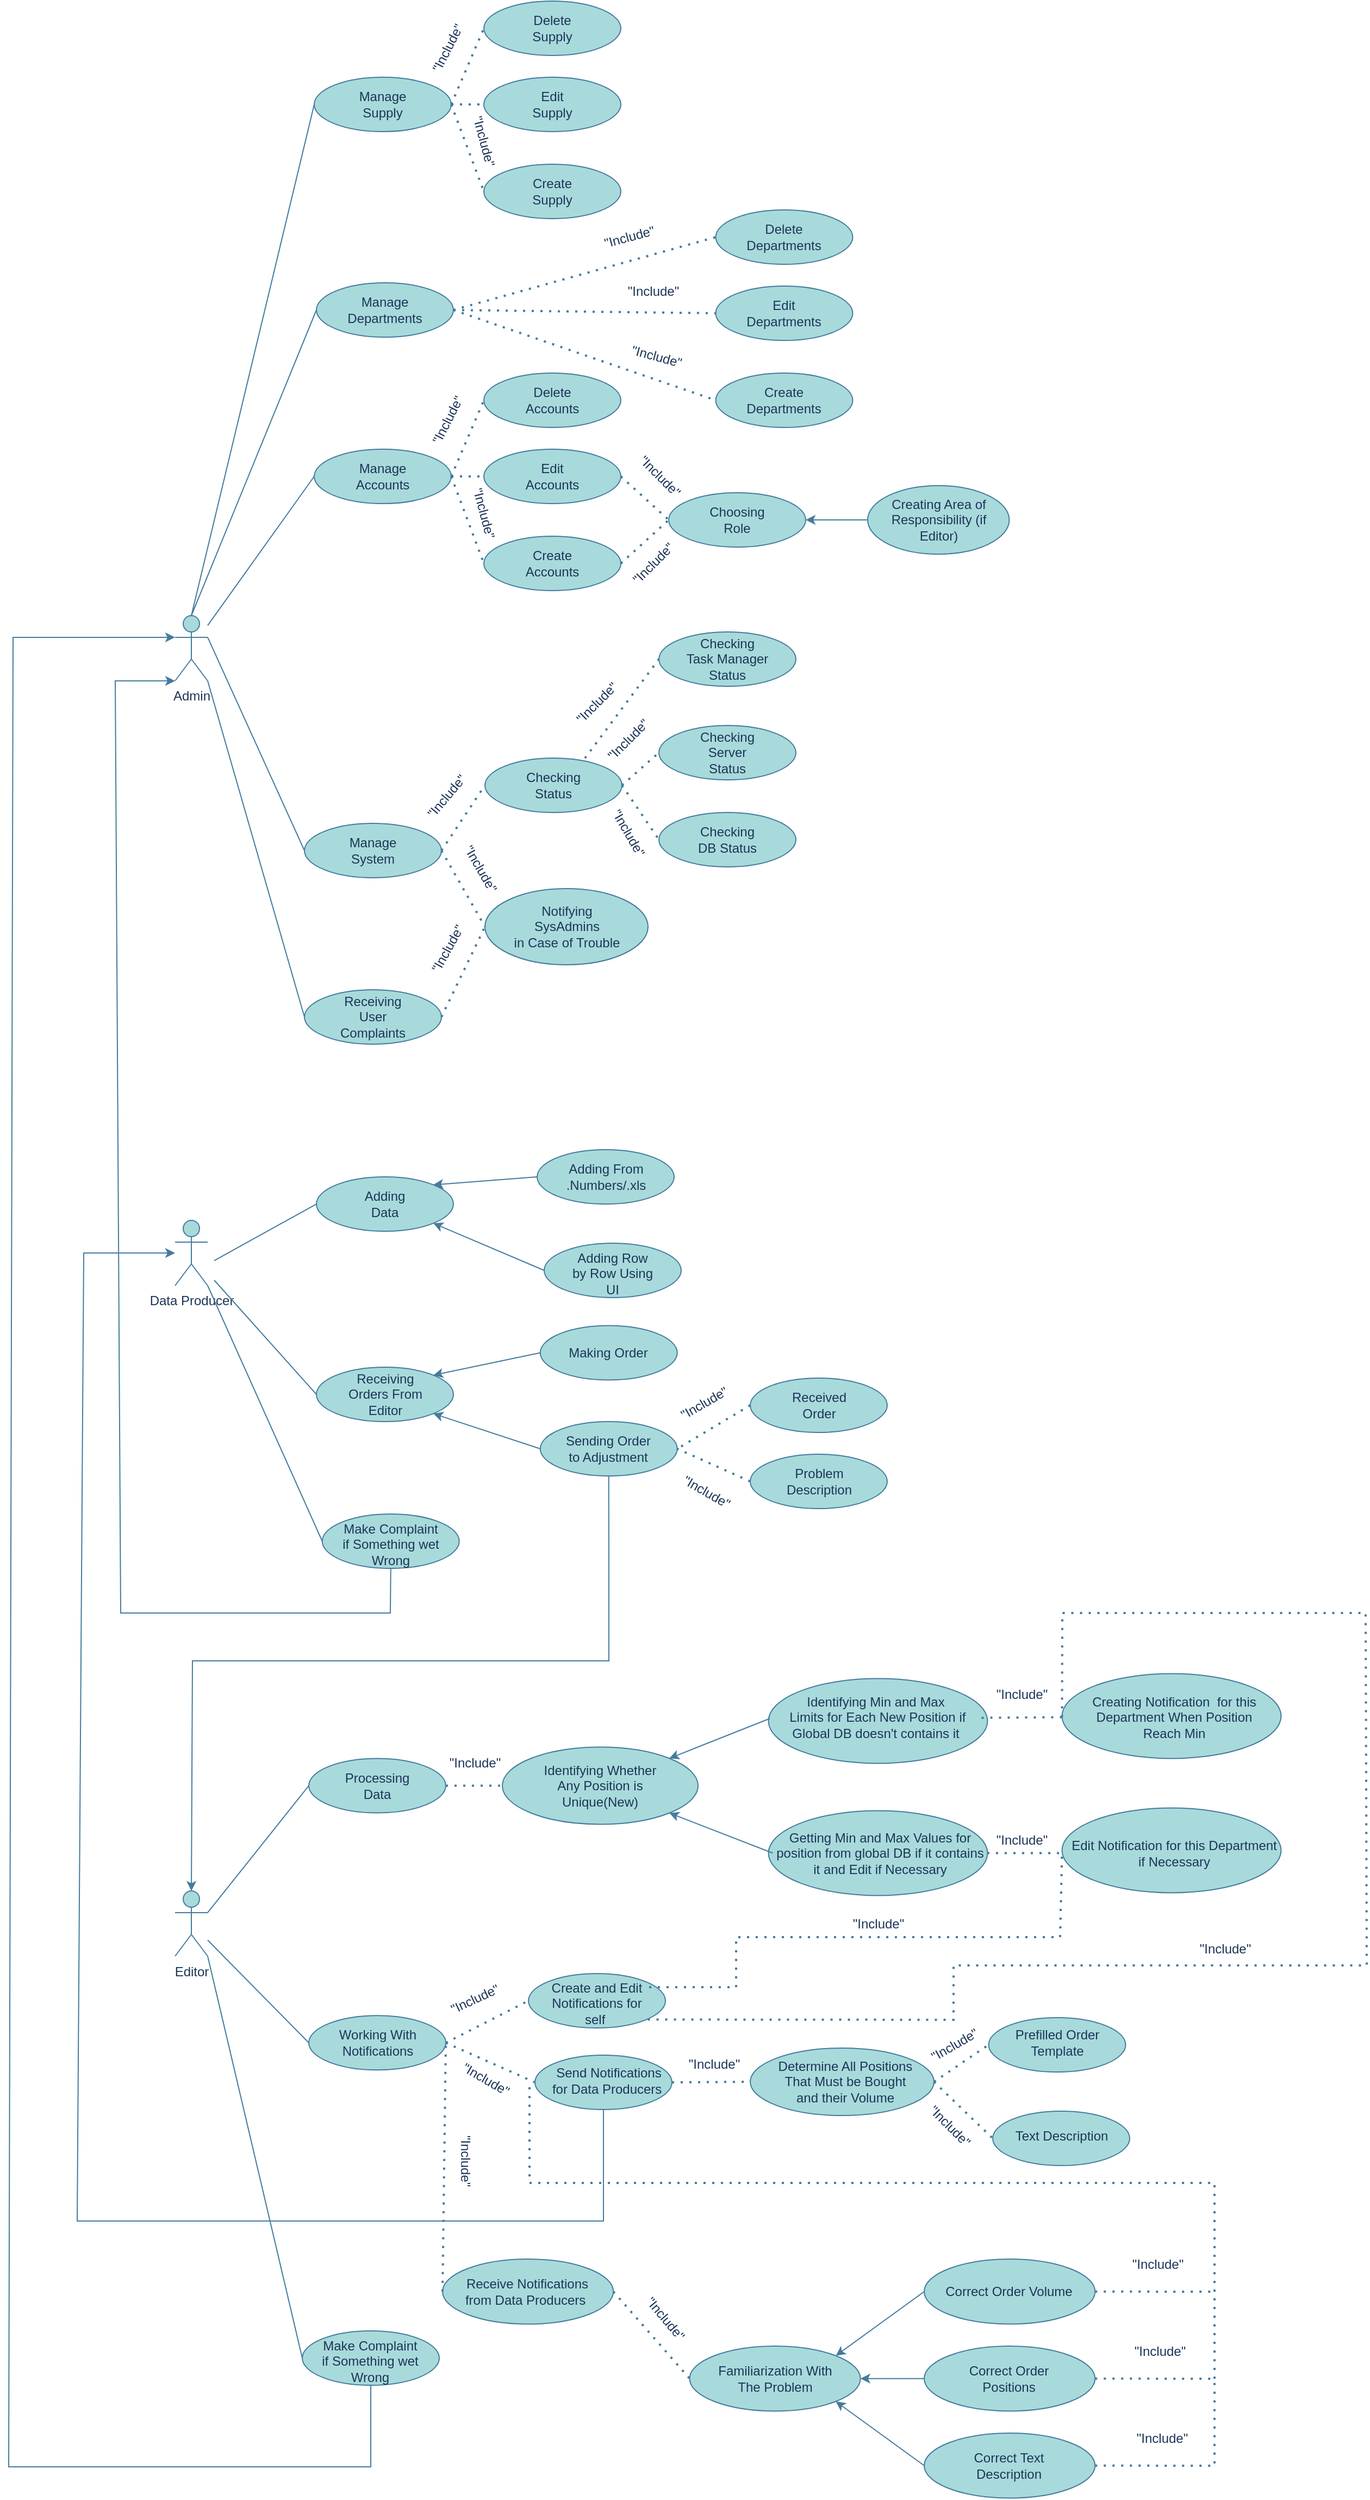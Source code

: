 <mxfile version="22.0.8" type="device">
  <diagram name="Страница — 1" id="0pkP4Ag8jMzm8uj4QNQ5">
    <mxGraphModel dx="1026" dy="692" grid="0" gridSize="10" guides="1" tooltips="1" connect="1" arrows="1" fold="1" page="1" pageScale="1" pageWidth="3300" pageHeight="4681" background="#FFFFFF" math="0" shadow="0">
      <root>
        <mxCell id="0" />
        <mxCell id="1" parent="0" />
        <mxCell id="C0oqWAfK8oSzfUO2mAY3-1" value="Admin&lt;br&gt;" style="shape=umlActor;verticalLabelPosition=bottom;verticalAlign=top;html=1;labelBackgroundColor=none;fillColor=#A8DADC;strokeColor=#457B9D;fontColor=#1D3557;" parent="1" vertex="1">
          <mxGeometry x="184" y="652" width="30" height="60" as="geometry" />
        </mxCell>
        <mxCell id="C0oqWAfK8oSzfUO2mAY3-2" value="" style="ellipse;whiteSpace=wrap;html=1;labelBackgroundColor=none;fillColor=#A8DADC;strokeColor=#457B9D;fontColor=#1D3557;" parent="1" vertex="1">
          <mxGeometry x="312" y="499" width="126" height="50" as="geometry" />
        </mxCell>
        <mxCell id="C0oqWAfK8oSzfUO2mAY3-3" value="Manage Accounts" style="text;html=1;strokeColor=none;fillColor=none;align=center;verticalAlign=middle;whiteSpace=wrap;rounded=0;labelBackgroundColor=none;fontColor=#1D3557;" parent="1" vertex="1">
          <mxGeometry x="345" y="509" width="60" height="30" as="geometry" />
        </mxCell>
        <mxCell id="C0oqWAfK8oSzfUO2mAY3-4" value="" style="ellipse;whiteSpace=wrap;html=1;labelBackgroundColor=none;fillColor=#A8DADC;strokeColor=#457B9D;fontColor=#1D3557;" parent="1" vertex="1">
          <mxGeometry x="468" y="429" width="126" height="50" as="geometry" />
        </mxCell>
        <mxCell id="C0oqWAfK8oSzfUO2mAY3-5" value="Delete Accounts" style="text;html=1;strokeColor=none;fillColor=none;align=center;verticalAlign=middle;whiteSpace=wrap;rounded=0;labelBackgroundColor=none;fontColor=#1D3557;" parent="1" vertex="1">
          <mxGeometry x="501" y="439" width="60" height="30" as="geometry" />
        </mxCell>
        <mxCell id="C0oqWAfK8oSzfUO2mAY3-8" value="" style="ellipse;whiteSpace=wrap;html=1;labelBackgroundColor=none;fillColor=#A8DADC;strokeColor=#457B9D;fontColor=#1D3557;" parent="1" vertex="1">
          <mxGeometry x="468" y="579" width="126" height="50" as="geometry" />
        </mxCell>
        <mxCell id="C0oqWAfK8oSzfUO2mAY3-9" value="Create Accounts" style="text;html=1;strokeColor=none;fillColor=none;align=center;verticalAlign=middle;whiteSpace=wrap;rounded=0;labelBackgroundColor=none;fontColor=#1D3557;" parent="1" vertex="1">
          <mxGeometry x="501" y="589" width="60" height="30" as="geometry" />
        </mxCell>
        <mxCell id="C0oqWAfK8oSzfUO2mAY3-10" value="" style="endArrow=none;dashed=1;html=1;dashPattern=1 3;strokeWidth=2;rounded=0;exitX=1;exitY=0.5;exitDx=0;exitDy=0;entryX=0;entryY=0.5;entryDx=0;entryDy=0;labelBackgroundColor=none;strokeColor=#457B9D;fontColor=default;" parent="1" source="C0oqWAfK8oSzfUO2mAY3-2" target="C0oqWAfK8oSzfUO2mAY3-4" edge="1">
          <mxGeometry width="50" height="50" relative="1" as="geometry">
            <mxPoint x="348" y="619" as="sourcePoint" />
            <mxPoint x="398" y="569" as="targetPoint" />
          </mxGeometry>
        </mxCell>
        <mxCell id="C0oqWAfK8oSzfUO2mAY3-11" value="" style="endArrow=none;dashed=1;html=1;dashPattern=1 3;strokeWidth=2;rounded=0;exitX=1;exitY=0.5;exitDx=0;exitDy=0;entryX=0;entryY=0.5;entryDx=0;entryDy=0;labelBackgroundColor=none;strokeColor=#457B9D;fontColor=default;" parent="1" source="C0oqWAfK8oSzfUO2mAY3-2" target="C0oqWAfK8oSzfUO2mAY3-8" edge="1">
          <mxGeometry width="50" height="50" relative="1" as="geometry">
            <mxPoint x="388" y="639" as="sourcePoint" />
            <mxPoint x="438" y="589" as="targetPoint" />
          </mxGeometry>
        </mxCell>
        <mxCell id="C0oqWAfK8oSzfUO2mAY3-12" value="" style="ellipse;whiteSpace=wrap;html=1;labelBackgroundColor=none;fillColor=#A8DADC;strokeColor=#457B9D;fontColor=#1D3557;" parent="1" vertex="1">
          <mxGeometry x="468" y="499" width="126" height="50" as="geometry" />
        </mxCell>
        <mxCell id="C0oqWAfK8oSzfUO2mAY3-13" value="Edit Accounts" style="text;html=1;strokeColor=none;fillColor=none;align=center;verticalAlign=middle;whiteSpace=wrap;rounded=0;labelBackgroundColor=none;fontColor=#1D3557;" parent="1" vertex="1">
          <mxGeometry x="501" y="509" width="60" height="30" as="geometry" />
        </mxCell>
        <mxCell id="C0oqWAfK8oSzfUO2mAY3-14" value="" style="endArrow=none;dashed=1;html=1;dashPattern=1 3;strokeWidth=2;rounded=0;entryX=0;entryY=0.5;entryDx=0;entryDy=0;exitX=1;exitY=0.5;exitDx=0;exitDy=0;labelBackgroundColor=none;strokeColor=#457B9D;fontColor=default;" parent="1" source="C0oqWAfK8oSzfUO2mAY3-2" target="C0oqWAfK8oSzfUO2mAY3-12" edge="1">
          <mxGeometry width="50" height="50" relative="1" as="geometry">
            <mxPoint x="438" y="519" as="sourcePoint" />
            <mxPoint x="518" y="559" as="targetPoint" />
          </mxGeometry>
        </mxCell>
        <mxCell id="C0oqWAfK8oSzfUO2mAY3-15" value="" style="ellipse;whiteSpace=wrap;html=1;labelBackgroundColor=none;fillColor=#A8DADC;strokeColor=#457B9D;fontColor=#1D3557;" parent="1" vertex="1">
          <mxGeometry x="638" y="539" width="126" height="50" as="geometry" />
        </mxCell>
        <mxCell id="C0oqWAfK8oSzfUO2mAY3-16" value="Choosing&lt;br&gt;Role" style="text;html=1;strokeColor=none;fillColor=none;align=center;verticalAlign=middle;whiteSpace=wrap;rounded=0;labelBackgroundColor=none;fontColor=#1D3557;" parent="1" vertex="1">
          <mxGeometry x="671" y="549" width="60" height="30" as="geometry" />
        </mxCell>
        <mxCell id="C0oqWAfK8oSzfUO2mAY3-17" value="" style="endArrow=none;dashed=1;html=1;dashPattern=1 3;strokeWidth=2;rounded=0;exitX=1;exitY=0.5;exitDx=0;exitDy=0;entryX=0;entryY=0.5;entryDx=0;entryDy=0;labelBackgroundColor=none;strokeColor=#457B9D;fontColor=default;" parent="1" source="C0oqWAfK8oSzfUO2mAY3-12" target="C0oqWAfK8oSzfUO2mAY3-15" edge="1">
          <mxGeometry width="50" height="50" relative="1" as="geometry">
            <mxPoint x="598" y="719" as="sourcePoint" />
            <mxPoint x="648" y="669" as="targetPoint" />
          </mxGeometry>
        </mxCell>
        <mxCell id="C0oqWAfK8oSzfUO2mAY3-18" value="" style="endArrow=none;dashed=1;html=1;dashPattern=1 3;strokeWidth=2;rounded=0;exitX=1;exitY=0.5;exitDx=0;exitDy=0;entryX=0;entryY=0.5;entryDx=0;entryDy=0;labelBackgroundColor=none;strokeColor=#457B9D;fontColor=default;" parent="1" source="C0oqWAfK8oSzfUO2mAY3-8" target="C0oqWAfK8oSzfUO2mAY3-15" edge="1">
          <mxGeometry width="50" height="50" relative="1" as="geometry">
            <mxPoint x="648" y="679" as="sourcePoint" />
            <mxPoint x="698" y="629" as="targetPoint" />
          </mxGeometry>
        </mxCell>
        <mxCell id="C0oqWAfK8oSzfUO2mAY3-19" value="" style="endArrow=none;html=1;rounded=0;entryX=0;entryY=0.5;entryDx=0;entryDy=0;labelBackgroundColor=none;strokeColor=#457B9D;fontColor=default;" parent="1" source="C0oqWAfK8oSzfUO2mAY3-1" target="C0oqWAfK8oSzfUO2mAY3-2" edge="1">
          <mxGeometry width="50" height="50" relative="1" as="geometry">
            <mxPoint x="309" y="703" as="sourcePoint" />
            <mxPoint x="359" y="653" as="targetPoint" />
          </mxGeometry>
        </mxCell>
        <mxCell id="C0oqWAfK8oSzfUO2mAY3-20" value="" style="ellipse;whiteSpace=wrap;html=1;labelBackgroundColor=none;fillColor=#A8DADC;strokeColor=#457B9D;fontColor=#1D3557;" parent="1" vertex="1">
          <mxGeometry x="303" y="843" width="126" height="50" as="geometry" />
        </mxCell>
        <mxCell id="C0oqWAfK8oSzfUO2mAY3-21" value="Manage System" style="text;html=1;strokeColor=none;fillColor=none;align=center;verticalAlign=middle;whiteSpace=wrap;rounded=0;labelBackgroundColor=none;fontColor=#1D3557;" parent="1" vertex="1">
          <mxGeometry x="336" y="853" width="60" height="30" as="geometry" />
        </mxCell>
        <mxCell id="C0oqWAfK8oSzfUO2mAY3-22" value="" style="ellipse;whiteSpace=wrap;html=1;labelBackgroundColor=none;fillColor=#A8DADC;strokeColor=#457B9D;fontColor=#1D3557;" parent="1" vertex="1">
          <mxGeometry x="469" y="783" width="126" height="50" as="geometry" />
        </mxCell>
        <mxCell id="C0oqWAfK8oSzfUO2mAY3-23" value="Checking&lt;br&gt;Status" style="text;html=1;strokeColor=none;fillColor=none;align=center;verticalAlign=middle;whiteSpace=wrap;rounded=0;labelBackgroundColor=none;fontColor=#1D3557;" parent="1" vertex="1">
          <mxGeometry x="502" y="793" width="60" height="30" as="geometry" />
        </mxCell>
        <mxCell id="C0oqWAfK8oSzfUO2mAY3-24" value="" style="endArrow=none;dashed=1;html=1;dashPattern=1 3;strokeWidth=2;rounded=0;exitX=1;exitY=0.5;exitDx=0;exitDy=0;entryX=0;entryY=0.5;entryDx=0;entryDy=0;labelBackgroundColor=none;strokeColor=#457B9D;fontColor=default;" parent="1" source="C0oqWAfK8oSzfUO2mAY3-20" target="C0oqWAfK8oSzfUO2mAY3-22" edge="1">
          <mxGeometry width="50" height="50" relative="1" as="geometry">
            <mxPoint x="479" y="903" as="sourcePoint" />
            <mxPoint x="529" y="853" as="targetPoint" />
          </mxGeometry>
        </mxCell>
        <mxCell id="C0oqWAfK8oSzfUO2mAY3-25" value="" style="ellipse;whiteSpace=wrap;html=1;labelBackgroundColor=none;fillColor=#A8DADC;strokeColor=#457B9D;fontColor=#1D3557;" parent="1" vertex="1">
          <mxGeometry x="469" y="903" width="150" height="70" as="geometry" />
        </mxCell>
        <mxCell id="C0oqWAfK8oSzfUO2mAY3-26" value="Notifying&lt;br&gt;SysAdmins&lt;br&gt;in Case of Trouble" style="text;html=1;strokeColor=none;fillColor=none;align=center;verticalAlign=middle;whiteSpace=wrap;rounded=0;labelBackgroundColor=none;fontColor=#1D3557;" parent="1" vertex="1">
          <mxGeometry x="490.5" y="923" width="107" height="30" as="geometry" />
        </mxCell>
        <mxCell id="C0oqWAfK8oSzfUO2mAY3-27" value="" style="endArrow=none;dashed=1;html=1;dashPattern=1 3;strokeWidth=2;rounded=0;exitX=1;exitY=0.5;exitDx=0;exitDy=0;entryX=0;entryY=0.5;entryDx=0;entryDy=0;labelBackgroundColor=none;strokeColor=#457B9D;fontColor=default;" parent="1" source="C0oqWAfK8oSzfUO2mAY3-20" target="C0oqWAfK8oSzfUO2mAY3-25" edge="1">
          <mxGeometry width="50" height="50" relative="1" as="geometry">
            <mxPoint x="389" y="983" as="sourcePoint" />
            <mxPoint x="439" y="933" as="targetPoint" />
          </mxGeometry>
        </mxCell>
        <mxCell id="C0oqWAfK8oSzfUO2mAY3-28" value="" style="endArrow=none;html=1;rounded=0;entryX=0;entryY=0.5;entryDx=0;entryDy=0;exitX=1;exitY=0.333;exitDx=0;exitDy=0;exitPerimeter=0;labelBackgroundColor=none;strokeColor=#457B9D;fontColor=default;" parent="1" source="C0oqWAfK8oSzfUO2mAY3-1" target="C0oqWAfK8oSzfUO2mAY3-20" edge="1">
          <mxGeometry width="50" height="50" relative="1" as="geometry">
            <mxPoint x="209" y="903" as="sourcePoint" />
            <mxPoint x="259" y="853" as="targetPoint" />
          </mxGeometry>
        </mxCell>
        <mxCell id="C0oqWAfK8oSzfUO2mAY3-29" value="" style="ellipse;whiteSpace=wrap;html=1;labelBackgroundColor=none;fillColor=#A8DADC;strokeColor=#457B9D;fontColor=#1D3557;" parent="1" vertex="1">
          <mxGeometry x="629" y="753" width="126" height="50" as="geometry" />
        </mxCell>
        <mxCell id="C0oqWAfK8oSzfUO2mAY3-30" value="Checking&lt;br&gt;Server Status" style="text;html=1;strokeColor=none;fillColor=none;align=center;verticalAlign=middle;whiteSpace=wrap;rounded=0;labelBackgroundColor=none;fontColor=#1D3557;" parent="1" vertex="1">
          <mxGeometry x="662" y="763" width="60" height="30" as="geometry" />
        </mxCell>
        <mxCell id="C0oqWAfK8oSzfUO2mAY3-31" value="" style="ellipse;whiteSpace=wrap;html=1;labelBackgroundColor=none;fillColor=#A8DADC;strokeColor=#457B9D;fontColor=#1D3557;" parent="1" vertex="1">
          <mxGeometry x="629" y="833" width="126" height="50" as="geometry" />
        </mxCell>
        <mxCell id="C0oqWAfK8oSzfUO2mAY3-32" value="Checking&lt;br&gt;DB Status" style="text;html=1;strokeColor=none;fillColor=none;align=center;verticalAlign=middle;whiteSpace=wrap;rounded=0;labelBackgroundColor=none;fontColor=#1D3557;" parent="1" vertex="1">
          <mxGeometry x="662" y="843" width="60" height="30" as="geometry" />
        </mxCell>
        <mxCell id="C0oqWAfK8oSzfUO2mAY3-33" value="" style="endArrow=none;dashed=1;html=1;dashPattern=1 3;strokeWidth=2;rounded=0;exitX=1;exitY=0.5;exitDx=0;exitDy=0;entryX=0;entryY=0.5;entryDx=0;entryDy=0;labelBackgroundColor=none;strokeColor=#457B9D;fontColor=default;" parent="1" source="C0oqWAfK8oSzfUO2mAY3-22" target="C0oqWAfK8oSzfUO2mAY3-29" edge="1">
          <mxGeometry width="50" height="50" relative="1" as="geometry">
            <mxPoint x="539" y="913" as="sourcePoint" />
            <mxPoint x="589" y="863" as="targetPoint" />
          </mxGeometry>
        </mxCell>
        <mxCell id="C0oqWAfK8oSzfUO2mAY3-34" value="" style="endArrow=none;dashed=1;html=1;dashPattern=1 3;strokeWidth=2;rounded=0;exitX=1;exitY=0.5;exitDx=0;exitDy=0;entryX=0;entryY=0.5;entryDx=0;entryDy=0;labelBackgroundColor=none;strokeColor=#457B9D;fontColor=default;" parent="1" source="C0oqWAfK8oSzfUO2mAY3-22" target="C0oqWAfK8oSzfUO2mAY3-31" edge="1">
          <mxGeometry width="50" height="50" relative="1" as="geometry">
            <mxPoint x="559" y="903" as="sourcePoint" />
            <mxPoint x="609" y="853" as="targetPoint" />
          </mxGeometry>
        </mxCell>
        <mxCell id="C0oqWAfK8oSzfUO2mAY3-35" value="&quot;Include&quot;" style="text;html=1;strokeColor=none;fillColor=none;align=center;verticalAlign=middle;whiteSpace=wrap;rounded=0;rotation=-63;labelBackgroundColor=none;fontColor=#1D3557;" parent="1" vertex="1">
          <mxGeometry x="405" y="457" width="60" height="30" as="geometry" />
        </mxCell>
        <mxCell id="C0oqWAfK8oSzfUO2mAY3-36" value="&quot;Include&quot;" style="text;html=1;strokeColor=none;fillColor=none;align=center;verticalAlign=middle;whiteSpace=wrap;rounded=0;rotation=75;labelBackgroundColor=none;fontColor=#1D3557;" parent="1" vertex="1">
          <mxGeometry x="438" y="543" width="60" height="30" as="geometry" />
        </mxCell>
        <mxCell id="C0oqWAfK8oSzfUO2mAY3-37" value="&quot;Include&quot;" style="text;html=1;strokeColor=none;fillColor=none;align=center;verticalAlign=middle;whiteSpace=wrap;rounded=0;rotation=45;labelBackgroundColor=none;fontColor=#1D3557;" parent="1" vertex="1">
          <mxGeometry x="600" y="509" width="60" height="30" as="geometry" />
        </mxCell>
        <mxCell id="C0oqWAfK8oSzfUO2mAY3-38" value="&quot;Include&quot;" style="text;html=1;strokeColor=none;fillColor=none;align=center;verticalAlign=middle;whiteSpace=wrap;rounded=0;rotation=-45;labelBackgroundColor=none;fontColor=#1D3557;" parent="1" vertex="1">
          <mxGeometry x="594" y="589" width="60" height="30" as="geometry" />
        </mxCell>
        <mxCell id="C0oqWAfK8oSzfUO2mAY3-39" value="&quot;Include&quot;" style="text;html=1;strokeColor=none;fillColor=none;align=center;verticalAlign=middle;whiteSpace=wrap;rounded=0;rotation=-50;labelBackgroundColor=none;fontColor=#1D3557;" parent="1" vertex="1">
          <mxGeometry x="404" y="803" width="60" height="30" as="geometry" />
        </mxCell>
        <mxCell id="C0oqWAfK8oSzfUO2mAY3-40" value="&quot;Include&quot;" style="text;html=1;strokeColor=none;fillColor=none;align=center;verticalAlign=middle;whiteSpace=wrap;rounded=0;rotation=60;labelBackgroundColor=none;fontColor=#1D3557;" parent="1" vertex="1">
          <mxGeometry x="435" y="870" width="60" height="30" as="geometry" />
        </mxCell>
        <mxCell id="C0oqWAfK8oSzfUO2mAY3-41" value="&quot;Include&quot;" style="text;html=1;strokeColor=none;fillColor=none;align=center;verticalAlign=middle;whiteSpace=wrap;rounded=0;rotation=60;labelBackgroundColor=none;fontColor=#1D3557;" parent="1" vertex="1">
          <mxGeometry x="571" y="837" width="60" height="30" as="geometry" />
        </mxCell>
        <mxCell id="C0oqWAfK8oSzfUO2mAY3-42" value="&quot;Include&quot;" style="text;html=1;strokeColor=none;fillColor=none;align=center;verticalAlign=middle;whiteSpace=wrap;rounded=0;rotation=-45;labelBackgroundColor=none;fontColor=#1D3557;" parent="1" vertex="1">
          <mxGeometry x="571" y="751" width="60" height="30" as="geometry" />
        </mxCell>
        <mxCell id="C0oqWAfK8oSzfUO2mAY3-43" value="Data Producer" style="shape=umlActor;verticalLabelPosition=bottom;verticalAlign=top;html=1;outlineConnect=0;labelBackgroundColor=none;fillColor=#A8DADC;strokeColor=#457B9D;fontColor=#1D3557;" parent="1" vertex="1">
          <mxGeometry x="184" y="1208" width="30" height="60" as="geometry" />
        </mxCell>
        <mxCell id="C0oqWAfK8oSzfUO2mAY3-44" value="" style="ellipse;whiteSpace=wrap;html=1;labelBackgroundColor=none;fillColor=#A8DADC;strokeColor=#457B9D;fontColor=#1D3557;" parent="1" vertex="1">
          <mxGeometry x="314" y="1168" width="126" height="50" as="geometry" />
        </mxCell>
        <mxCell id="C0oqWAfK8oSzfUO2mAY3-45" value="Adding Data" style="text;html=1;strokeColor=none;fillColor=none;align=center;verticalAlign=middle;whiteSpace=wrap;rounded=0;labelBackgroundColor=none;fontColor=#1D3557;" parent="1" vertex="1">
          <mxGeometry x="347" y="1178" width="60" height="30" as="geometry" />
        </mxCell>
        <mxCell id="C0oqWAfK8oSzfUO2mAY3-46" value="" style="ellipse;whiteSpace=wrap;html=1;labelBackgroundColor=none;fillColor=#A8DADC;strokeColor=#457B9D;fontColor=#1D3557;" parent="1" vertex="1">
          <mxGeometry x="517" y="1143" width="126" height="50" as="geometry" />
        </mxCell>
        <mxCell id="C0oqWAfK8oSzfUO2mAY3-47" value="Adding From .Numbers/.xls" style="text;html=1;strokeColor=none;fillColor=none;align=center;verticalAlign=middle;whiteSpace=wrap;rounded=0;labelBackgroundColor=none;fontColor=#1D3557;" parent="1" vertex="1">
          <mxGeometry x="543.5" y="1153" width="73" height="30" as="geometry" />
        </mxCell>
        <mxCell id="C0oqWAfK8oSzfUO2mAY3-48" value="" style="endArrow=classic;html=1;rounded=0;entryX=1;entryY=0;entryDx=0;entryDy=0;exitX=0;exitY=0.5;exitDx=0;exitDy=0;labelBackgroundColor=none;strokeColor=#457B9D;fontColor=default;" parent="1" source="C0oqWAfK8oSzfUO2mAY3-46" target="C0oqWAfK8oSzfUO2mAY3-44" edge="1">
          <mxGeometry width="50" height="50" relative="1" as="geometry">
            <mxPoint x="463" y="1191" as="sourcePoint" />
            <mxPoint x="513" y="1141" as="targetPoint" />
          </mxGeometry>
        </mxCell>
        <mxCell id="C0oqWAfK8oSzfUO2mAY3-49" value="" style="ellipse;whiteSpace=wrap;html=1;labelBackgroundColor=none;fillColor=#A8DADC;strokeColor=#457B9D;fontColor=#1D3557;" parent="1" vertex="1">
          <mxGeometry x="523.5" y="1229" width="126" height="50" as="geometry" />
        </mxCell>
        <mxCell id="C0oqWAfK8oSzfUO2mAY3-50" value="Adding Row by Row Using UI" style="text;html=1;strokeColor=none;fillColor=none;align=center;verticalAlign=middle;whiteSpace=wrap;rounded=0;labelBackgroundColor=none;fontColor=#1D3557;" parent="1" vertex="1">
          <mxGeometry x="547.25" y="1241" width="78.5" height="31" as="geometry" />
        </mxCell>
        <mxCell id="C0oqWAfK8oSzfUO2mAY3-51" value="" style="endArrow=classic;html=1;rounded=0;exitX=0;exitY=0.5;exitDx=0;exitDy=0;entryX=1;entryY=1;entryDx=0;entryDy=0;labelBackgroundColor=none;strokeColor=#457B9D;fontColor=default;" parent="1" source="C0oqWAfK8oSzfUO2mAY3-49" target="C0oqWAfK8oSzfUO2mAY3-44" edge="1">
          <mxGeometry width="50" height="50" relative="1" as="geometry">
            <mxPoint x="445" y="1285" as="sourcePoint" />
            <mxPoint x="445" y="1195" as="targetPoint" />
          </mxGeometry>
        </mxCell>
        <mxCell id="C0oqWAfK8oSzfUO2mAY3-60" value="" style="endArrow=none;html=1;rounded=0;entryX=0;entryY=0.5;entryDx=0;entryDy=0;labelBackgroundColor=none;strokeColor=#457B9D;fontColor=default;" parent="1" target="C0oqWAfK8oSzfUO2mAY3-44" edge="1">
          <mxGeometry width="50" height="50" relative="1" as="geometry">
            <mxPoint x="220" y="1245" as="sourcePoint" />
            <mxPoint x="320" y="1305" as="targetPoint" />
          </mxGeometry>
        </mxCell>
        <mxCell id="C0oqWAfK8oSzfUO2mAY3-61" value="Editor" style="shape=umlActor;verticalLabelPosition=bottom;verticalAlign=top;html=1;outlineConnect=0;labelBackgroundColor=none;fillColor=#A8DADC;strokeColor=#457B9D;fontColor=#1D3557;" parent="1" vertex="1">
          <mxGeometry x="184" y="1824.5" width="30" height="60" as="geometry" />
        </mxCell>
        <mxCell id="C0oqWAfK8oSzfUO2mAY3-62" value="" style="ellipse;whiteSpace=wrap;html=1;labelBackgroundColor=none;fillColor=#A8DADC;strokeColor=#457B9D;fontColor=#1D3557;" parent="1" vertex="1">
          <mxGeometry x="307" y="1702.75" width="126" height="50" as="geometry" />
        </mxCell>
        <mxCell id="C0oqWAfK8oSzfUO2mAY3-63" value="Processing&lt;br&gt;Data" style="text;html=1;strokeColor=none;fillColor=none;align=center;verticalAlign=middle;whiteSpace=wrap;rounded=0;labelBackgroundColor=none;fontColor=#1D3557;" parent="1" vertex="1">
          <mxGeometry x="340" y="1712.75" width="60" height="30" as="geometry" />
        </mxCell>
        <mxCell id="C0oqWAfK8oSzfUO2mAY3-65" value="" style="ellipse;whiteSpace=wrap;html=1;labelBackgroundColor=none;fillColor=#A8DADC;strokeColor=#457B9D;fontColor=#1D3557;" parent="1" vertex="1">
          <mxGeometry x="729.75" y="1629.25" width="201.5" height="78" as="geometry" />
        </mxCell>
        <mxCell id="C0oqWAfK8oSzfUO2mAY3-66" value="Identifying Min and Max&lt;br&gt;&amp;nbsp;Limits for Each New Position if Global DB doesn&#39;t contains it" style="text;html=1;strokeColor=none;fillColor=none;align=center;verticalAlign=middle;whiteSpace=wrap;rounded=0;labelBackgroundColor=none;fontColor=#1D3557;" parent="1" vertex="1">
          <mxGeometry x="733.75" y="1628" width="189" height="74.75" as="geometry" />
        </mxCell>
        <mxCell id="C0oqWAfK8oSzfUO2mAY3-67" value="" style="ellipse;whiteSpace=wrap;html=1;labelBackgroundColor=none;fillColor=#A8DADC;strokeColor=#457B9D;fontColor=#1D3557;" parent="1" vertex="1">
          <mxGeometry x="485" y="1692.25" width="180" height="71" as="geometry" />
        </mxCell>
        <mxCell id="C0oqWAfK8oSzfUO2mAY3-68" value="Identifying Whether Any Position is Unique(New)" style="text;html=1;strokeColor=none;fillColor=none;align=center;verticalAlign=middle;whiteSpace=wrap;rounded=0;labelBackgroundColor=none;fontColor=#1D3557;" parent="1" vertex="1">
          <mxGeometry x="511" y="1704.75" width="127.87" height="46" as="geometry" />
        </mxCell>
        <mxCell id="C0oqWAfK8oSzfUO2mAY3-69" value="" style="ellipse;whiteSpace=wrap;html=1;labelBackgroundColor=none;fillColor=#A8DADC;strokeColor=#457B9D;fontColor=#1D3557;" parent="1" vertex="1">
          <mxGeometry x="729.75" y="1750.75" width="201.5" height="78" as="geometry" />
        </mxCell>
        <mxCell id="C0oqWAfK8oSzfUO2mAY3-70" value="Getting Min and Max Values for position from global DB if it contains it and Edit if Necessary" style="text;html=1;strokeColor=none;fillColor=none;align=center;verticalAlign=middle;whiteSpace=wrap;rounded=0;labelBackgroundColor=none;fontColor=#1D3557;" parent="1" vertex="1">
          <mxGeometry x="733.75" y="1751.75" width="197.25" height="76" as="geometry" />
        </mxCell>
        <mxCell id="C0oqWAfK8oSzfUO2mAY3-71" value="" style="endArrow=classic;html=1;rounded=0;entryX=1;entryY=0;entryDx=0;entryDy=0;labelBackgroundColor=none;strokeColor=#457B9D;fontColor=default;" parent="1" target="C0oqWAfK8oSzfUO2mAY3-67" edge="1">
          <mxGeometry width="50" height="50" relative="1" as="geometry">
            <mxPoint x="731" y="1666" as="sourcePoint" />
            <mxPoint x="759" y="1796.25" as="targetPoint" />
          </mxGeometry>
        </mxCell>
        <mxCell id="C0oqWAfK8oSzfUO2mAY3-72" value="" style="endArrow=classic;html=1;rounded=0;entryX=1;entryY=1;entryDx=0;entryDy=0;exitX=0;exitY=0.5;exitDx=0;exitDy=0;labelBackgroundColor=none;strokeColor=#457B9D;fontColor=default;" parent="1" source="C0oqWAfK8oSzfUO2mAY3-70" target="C0oqWAfK8oSzfUO2mAY3-67" edge="1">
          <mxGeometry width="50" height="50" relative="1" as="geometry">
            <mxPoint x="664" y="1880.25" as="sourcePoint" />
            <mxPoint x="714" y="1830.25" as="targetPoint" />
          </mxGeometry>
        </mxCell>
        <mxCell id="C0oqWAfK8oSzfUO2mAY3-77" value="" style="ellipse;whiteSpace=wrap;html=1;labelBackgroundColor=none;fillColor=#A8DADC;strokeColor=#457B9D;fontColor=#1D3557;" parent="1" vertex="1">
          <mxGeometry x="999.75" y="1624.75" width="201.5" height="78" as="geometry" />
        </mxCell>
        <mxCell id="C0oqWAfK8oSzfUO2mAY3-78" value="Creating Notification &amp;nbsp;for this Department When Position &lt;br&gt;Reach Min" style="text;html=1;strokeColor=none;fillColor=none;align=center;verticalAlign=middle;whiteSpace=wrap;rounded=0;labelBackgroundColor=none;fontColor=#1D3557;" parent="1" vertex="1">
          <mxGeometry x="999.75" y="1626.75" width="205.5" height="76" as="geometry" />
        </mxCell>
        <mxCell id="C0oqWAfK8oSzfUO2mAY3-79" value="" style="endArrow=none;dashed=1;html=1;dashPattern=1 3;strokeWidth=2;rounded=0;entryX=1;entryY=0.5;entryDx=0;entryDy=0;exitX=0;exitY=0.5;exitDx=0;exitDy=0;labelBackgroundColor=none;strokeColor=#457B9D;fontColor=default;" parent="1" source="C0oqWAfK8oSzfUO2mAY3-78" target="C0oqWAfK8oSzfUO2mAY3-66" edge="1">
          <mxGeometry width="50" height="50" relative="1" as="geometry">
            <mxPoint x="970" y="1855.25" as="sourcePoint" />
            <mxPoint x="1020" y="1805.25" as="targetPoint" />
          </mxGeometry>
        </mxCell>
        <mxCell id="C0oqWAfK8oSzfUO2mAY3-81" value="" style="ellipse;whiteSpace=wrap;html=1;labelBackgroundColor=none;fillColor=#A8DADC;strokeColor=#457B9D;fontColor=#1D3557;" parent="1" vertex="1">
          <mxGeometry x="999.75" y="1748.25" width="201.5" height="78" as="geometry" />
        </mxCell>
        <mxCell id="C0oqWAfK8oSzfUO2mAY3-82" value="Edit Notification for this Department&lt;br&gt;if Necessary" style="text;html=1;strokeColor=none;fillColor=none;align=center;verticalAlign=middle;whiteSpace=wrap;rounded=0;labelBackgroundColor=none;fontColor=#1D3557;" parent="1" vertex="1">
          <mxGeometry x="999.75" y="1751.75" width="205.5" height="76" as="geometry" />
        </mxCell>
        <mxCell id="C0oqWAfK8oSzfUO2mAY3-83" value="" style="endArrow=none;dashed=1;html=1;dashPattern=1 3;strokeWidth=2;rounded=0;exitX=1;exitY=0.5;exitDx=0;exitDy=0;entryX=0;entryY=0.5;entryDx=0;entryDy=0;labelBackgroundColor=none;strokeColor=#457B9D;fontColor=default;" parent="1" source="C0oqWAfK8oSzfUO2mAY3-70" target="C0oqWAfK8oSzfUO2mAY3-82" edge="1">
          <mxGeometry width="50" height="50" relative="1" as="geometry">
            <mxPoint x="918" y="1923.25" as="sourcePoint" />
            <mxPoint x="968" y="1873.25" as="targetPoint" />
          </mxGeometry>
        </mxCell>
        <mxCell id="C0oqWAfK8oSzfUO2mAY3-85" value="" style="endArrow=none;dashed=1;html=1;dashPattern=1 3;strokeWidth=2;rounded=0;exitX=1;exitY=0.5;exitDx=0;exitDy=0;entryX=0;entryY=0.5;entryDx=0;entryDy=0;labelBackgroundColor=none;strokeColor=#457B9D;fontColor=default;" parent="1" source="C0oqWAfK8oSzfUO2mAY3-62" target="C0oqWAfK8oSzfUO2mAY3-67" edge="1">
          <mxGeometry width="50" height="50" relative="1" as="geometry">
            <mxPoint x="516" y="1873" as="sourcePoint" />
            <mxPoint x="566" y="1823" as="targetPoint" />
          </mxGeometry>
        </mxCell>
        <mxCell id="C0oqWAfK8oSzfUO2mAY3-86" value="" style="ellipse;whiteSpace=wrap;html=1;labelBackgroundColor=none;fillColor=#A8DADC;strokeColor=#457B9D;fontColor=#1D3557;" parent="1" vertex="1">
          <mxGeometry x="307" y="1939.12" width="126" height="50" as="geometry" />
        </mxCell>
        <mxCell id="C0oqWAfK8oSzfUO2mAY3-87" value="Working With Notifications" style="text;html=1;strokeColor=none;fillColor=none;align=center;verticalAlign=middle;whiteSpace=wrap;rounded=0;labelBackgroundColor=none;fontColor=#1D3557;" parent="1" vertex="1">
          <mxGeometry x="329.5" y="1950.87" width="81" height="26.5" as="geometry" />
        </mxCell>
        <mxCell id="C0oqWAfK8oSzfUO2mAY3-90" value="" style="ellipse;whiteSpace=wrap;html=1;labelBackgroundColor=none;fillColor=#A8DADC;strokeColor=#457B9D;fontColor=#1D3557;" parent="1" vertex="1">
          <mxGeometry x="509" y="1900.5" width="126" height="50" as="geometry" />
        </mxCell>
        <mxCell id="C0oqWAfK8oSzfUO2mAY3-91" value="Create and Edit Notifications for self&amp;nbsp;" style="text;html=1;strokeColor=none;fillColor=none;align=center;verticalAlign=middle;whiteSpace=wrap;rounded=0;labelBackgroundColor=none;fontColor=#1D3557;" parent="1" vertex="1">
          <mxGeometry x="525.25" y="1914" width="93.5" height="28.75" as="geometry" />
        </mxCell>
        <mxCell id="C0oqWAfK8oSzfUO2mAY3-92" value="" style="ellipse;whiteSpace=wrap;html=1;labelBackgroundColor=none;fillColor=#A8DADC;strokeColor=#457B9D;fontColor=#1D3557;" parent="1" vertex="1">
          <mxGeometry x="515" y="1975.5" width="126" height="50" as="geometry" />
        </mxCell>
        <mxCell id="C0oqWAfK8oSzfUO2mAY3-93" value="Send Notifications for Data Producers&amp;nbsp;" style="text;html=1;strokeColor=none;fillColor=none;align=center;verticalAlign=middle;whiteSpace=wrap;rounded=0;labelBackgroundColor=none;fontColor=#1D3557;" parent="1" vertex="1">
          <mxGeometry x="525.75" y="1985.5" width="114.25" height="27.5" as="geometry" />
        </mxCell>
        <mxCell id="C0oqWAfK8oSzfUO2mAY3-94" value="" style="ellipse;whiteSpace=wrap;html=1;labelBackgroundColor=none;fillColor=#A8DADC;strokeColor=#457B9D;fontColor=#1D3557;" parent="1" vertex="1">
          <mxGeometry x="713" y="1969" width="169" height="62" as="geometry" />
        </mxCell>
        <mxCell id="C0oqWAfK8oSzfUO2mAY3-95" value="Determine All Positions That Must be Bought and their Volume" style="text;html=1;strokeColor=none;fillColor=none;align=center;verticalAlign=middle;whiteSpace=wrap;rounded=0;labelBackgroundColor=none;fontColor=#1D3557;" parent="1" vertex="1">
          <mxGeometry x="733.75" y="1979.5" width="133.25" height="41" as="geometry" />
        </mxCell>
        <mxCell id="C0oqWAfK8oSzfUO2mAY3-96" value="" style="ellipse;whiteSpace=wrap;html=1;labelBackgroundColor=none;fillColor=#A8DADC;strokeColor=#457B9D;fontColor=#1D3557;" parent="1" vertex="1">
          <mxGeometry x="932.25" y="1941" width="126" height="50" as="geometry" />
        </mxCell>
        <mxCell id="C0oqWAfK8oSzfUO2mAY3-97" value="Prefilled Order Template" style="text;html=1;strokeColor=none;fillColor=none;align=center;verticalAlign=middle;whiteSpace=wrap;rounded=0;labelBackgroundColor=none;fontColor=#1D3557;" parent="1" vertex="1">
          <mxGeometry x="943" y="1951" width="104.5" height="26.25" as="geometry" />
        </mxCell>
        <mxCell id="C0oqWAfK8oSzfUO2mAY3-98" value="" style="ellipse;whiteSpace=wrap;html=1;labelBackgroundColor=none;fillColor=#A8DADC;strokeColor=#457B9D;fontColor=#1D3557;" parent="1" vertex="1">
          <mxGeometry x="936" y="2027" width="126" height="50" as="geometry" />
        </mxCell>
        <mxCell id="C0oqWAfK8oSzfUO2mAY3-99" value="Text Description" style="text;html=1;strokeColor=none;fillColor=none;align=center;verticalAlign=middle;whiteSpace=wrap;rounded=0;labelBackgroundColor=none;fontColor=#1D3557;" parent="1" vertex="1">
          <mxGeometry x="946.75" y="2037" width="104.5" height="26.25" as="geometry" />
        </mxCell>
        <mxCell id="C0oqWAfK8oSzfUO2mAY3-100" value="" style="endArrow=none;dashed=1;html=1;dashPattern=1 3;strokeWidth=2;rounded=0;exitX=1;exitY=0.5;exitDx=0;exitDy=0;entryX=0;entryY=0.5;entryDx=0;entryDy=0;labelBackgroundColor=none;strokeColor=#457B9D;fontColor=default;" parent="1" source="C0oqWAfK8oSzfUO2mAY3-94" target="C0oqWAfK8oSzfUO2mAY3-96" edge="1">
          <mxGeometry width="50" height="50" relative="1" as="geometry">
            <mxPoint x="876" y="2160" as="sourcePoint" />
            <mxPoint x="926" y="2110" as="targetPoint" />
          </mxGeometry>
        </mxCell>
        <mxCell id="C0oqWAfK8oSzfUO2mAY3-101" value="" style="endArrow=none;dashed=1;html=1;dashPattern=1 3;strokeWidth=2;rounded=0;exitX=1;exitY=0.5;exitDx=0;exitDy=0;entryX=0;entryY=0.5;entryDx=0;entryDy=0;labelBackgroundColor=none;strokeColor=#457B9D;fontColor=default;" parent="1" source="C0oqWAfK8oSzfUO2mAY3-94" target="C0oqWAfK8oSzfUO2mAY3-98" edge="1">
          <mxGeometry width="50" height="50" relative="1" as="geometry">
            <mxPoint x="878" y="2176" as="sourcePoint" />
            <mxPoint x="928" y="2126" as="targetPoint" />
          </mxGeometry>
        </mxCell>
        <mxCell id="C0oqWAfK8oSzfUO2mAY3-102" value="" style="endArrow=none;dashed=1;html=1;dashPattern=1 3;strokeWidth=2;rounded=0;exitX=1;exitY=0.5;exitDx=0;exitDy=0;entryX=0;entryY=0.5;entryDx=0;entryDy=0;labelBackgroundColor=none;strokeColor=#457B9D;fontColor=default;" parent="1" source="C0oqWAfK8oSzfUO2mAY3-92" target="C0oqWAfK8oSzfUO2mAY3-94" edge="1">
          <mxGeometry width="50" height="50" relative="1" as="geometry">
            <mxPoint x="681" y="2088" as="sourcePoint" />
            <mxPoint x="731" y="2038" as="targetPoint" />
          </mxGeometry>
        </mxCell>
        <mxCell id="C0oqWAfK8oSzfUO2mAY3-107" value="" style="endArrow=none;dashed=1;html=1;dashPattern=1 3;strokeWidth=2;rounded=0;exitX=1;exitY=1;exitDx=0;exitDy=0;entryX=0;entryY=0.5;entryDx=0;entryDy=0;labelBackgroundColor=none;strokeColor=#457B9D;fontColor=default;" parent="1" source="C0oqWAfK8oSzfUO2mAY3-91" target="C0oqWAfK8oSzfUO2mAY3-78" edge="1">
          <mxGeometry width="50" height="50" relative="1" as="geometry">
            <mxPoint x="817" y="1927" as="sourcePoint" />
            <mxPoint x="867" y="1877" as="targetPoint" />
            <Array as="points">
              <mxPoint x="900" y="1943" />
              <mxPoint x="900" y="1893" />
              <mxPoint x="1280" y="1893" />
              <mxPoint x="1279" y="1569" />
              <mxPoint x="1000" y="1569" />
            </Array>
          </mxGeometry>
        </mxCell>
        <mxCell id="C0oqWAfK8oSzfUO2mAY3-108" value="" style="endArrow=none;dashed=1;html=1;dashPattern=1 3;strokeWidth=2;rounded=0;entryX=0;entryY=0.5;entryDx=0;entryDy=0;labelBackgroundColor=none;strokeColor=#457B9D;fontColor=default;" parent="1" target="C0oqWAfK8oSzfUO2mAY3-82" edge="1">
          <mxGeometry width="50" height="50" relative="1" as="geometry">
            <mxPoint x="620" y="1913" as="sourcePoint" />
            <mxPoint x="755" y="1913" as="targetPoint" />
            <Array as="points">
              <mxPoint x="700" y="1913" />
              <mxPoint x="700" y="1867" />
              <mxPoint x="998" y="1867" />
            </Array>
          </mxGeometry>
        </mxCell>
        <mxCell id="C0oqWAfK8oSzfUO2mAY3-109" value="" style="endArrow=none;dashed=1;html=1;dashPattern=1 3;strokeWidth=2;rounded=0;exitX=1;exitY=0.5;exitDx=0;exitDy=0;entryX=0;entryY=0.5;entryDx=0;entryDy=0;labelBackgroundColor=none;strokeColor=#457B9D;fontColor=default;" parent="1" source="C0oqWAfK8oSzfUO2mAY3-86" target="C0oqWAfK8oSzfUO2mAY3-90" edge="1">
          <mxGeometry width="50" height="50" relative="1" as="geometry">
            <mxPoint x="480" y="2083" as="sourcePoint" />
            <mxPoint x="530" y="2033" as="targetPoint" />
          </mxGeometry>
        </mxCell>
        <mxCell id="C0oqWAfK8oSzfUO2mAY3-110" value="" style="endArrow=none;dashed=1;html=1;dashPattern=1 3;strokeWidth=2;rounded=0;exitX=1;exitY=0.5;exitDx=0;exitDy=0;entryX=0;entryY=0.5;entryDx=0;entryDy=0;labelBackgroundColor=none;strokeColor=#457B9D;fontColor=default;" parent="1" source="C0oqWAfK8oSzfUO2mAY3-86" target="C0oqWAfK8oSzfUO2mAY3-92" edge="1">
          <mxGeometry width="50" height="50" relative="1" as="geometry">
            <mxPoint x="500" y="2123" as="sourcePoint" />
            <mxPoint x="550" y="2073" as="targetPoint" />
          </mxGeometry>
        </mxCell>
        <mxCell id="C0oqWAfK8oSzfUO2mAY3-111" value="" style="endArrow=none;html=1;rounded=0;exitX=1;exitY=0.333;exitDx=0;exitDy=0;exitPerimeter=0;entryX=0;entryY=0.5;entryDx=0;entryDy=0;labelBackgroundColor=none;strokeColor=#457B9D;fontColor=default;" parent="1" source="C0oqWAfK8oSzfUO2mAY3-61" target="C0oqWAfK8oSzfUO2mAY3-62" edge="1">
          <mxGeometry width="50" height="50" relative="1" as="geometry">
            <mxPoint x="310" y="1873" as="sourcePoint" />
            <mxPoint x="360" y="1823" as="targetPoint" />
          </mxGeometry>
        </mxCell>
        <mxCell id="C0oqWAfK8oSzfUO2mAY3-112" value="" style="endArrow=none;html=1;rounded=0;entryX=0;entryY=0.5;entryDx=0;entryDy=0;labelBackgroundColor=none;strokeColor=#457B9D;fontColor=default;" parent="1" source="C0oqWAfK8oSzfUO2mAY3-61" target="C0oqWAfK8oSzfUO2mAY3-86" edge="1">
          <mxGeometry width="50" height="50" relative="1" as="geometry">
            <mxPoint x="300" y="1923" as="sourcePoint" />
            <mxPoint x="350" y="1873" as="targetPoint" />
          </mxGeometry>
        </mxCell>
        <mxCell id="C0oqWAfK8oSzfUO2mAY3-113" value="" style="ellipse;whiteSpace=wrap;html=1;labelBackgroundColor=none;fillColor=#A8DADC;strokeColor=#457B9D;fontColor=#1D3557;" parent="1" vertex="1">
          <mxGeometry x="314" y="1343" width="126" height="50" as="geometry" />
        </mxCell>
        <mxCell id="C0oqWAfK8oSzfUO2mAY3-114" value="Receiving Orders From Editor" style="text;html=1;strokeColor=none;fillColor=none;align=center;verticalAlign=middle;whiteSpace=wrap;rounded=0;labelBackgroundColor=none;fontColor=#1D3557;" parent="1" vertex="1">
          <mxGeometry x="336.5" y="1354.75" width="81" height="26.5" as="geometry" />
        </mxCell>
        <mxCell id="C0oqWAfK8oSzfUO2mAY3-115" value="" style="ellipse;whiteSpace=wrap;html=1;labelBackgroundColor=none;fillColor=#A8DADC;strokeColor=#457B9D;fontColor=#1D3557;" parent="1" vertex="1">
          <mxGeometry x="519.88" y="1304.75" width="126" height="50" as="geometry" />
        </mxCell>
        <mxCell id="C0oqWAfK8oSzfUO2mAY3-116" value="Making Order" style="text;html=1;strokeColor=none;fillColor=none;align=center;verticalAlign=middle;whiteSpace=wrap;rounded=0;labelBackgroundColor=none;fontColor=#1D3557;" parent="1" vertex="1">
          <mxGeometry x="542.38" y="1316.5" width="81" height="26.5" as="geometry" />
        </mxCell>
        <mxCell id="C0oqWAfK8oSzfUO2mAY3-117" value="" style="ellipse;whiteSpace=wrap;html=1;labelBackgroundColor=none;fillColor=#A8DADC;strokeColor=#457B9D;fontColor=#1D3557;" parent="1" vertex="1">
          <mxGeometry x="519.88" y="1393" width="126" height="50" as="geometry" />
        </mxCell>
        <mxCell id="C0oqWAfK8oSzfUO2mAY3-118" value="Sending Order to Adjustment" style="text;html=1;strokeColor=none;fillColor=none;align=center;verticalAlign=middle;whiteSpace=wrap;rounded=0;labelBackgroundColor=none;fontColor=#1D3557;" parent="1" vertex="1">
          <mxGeometry x="542.38" y="1404.75" width="81" height="26.5" as="geometry" />
        </mxCell>
        <mxCell id="C0oqWAfK8oSzfUO2mAY3-119" value="" style="endArrow=none;html=1;rounded=0;entryX=0;entryY=0.5;entryDx=0;entryDy=0;labelBackgroundColor=none;strokeColor=#457B9D;fontColor=default;" parent="1" target="C0oqWAfK8oSzfUO2mAY3-113" edge="1">
          <mxGeometry width="50" height="50" relative="1" as="geometry">
            <mxPoint x="220" y="1263" as="sourcePoint" />
            <mxPoint x="280" y="1413" as="targetPoint" />
          </mxGeometry>
        </mxCell>
        <mxCell id="C0oqWAfK8oSzfUO2mAY3-120" value="" style="endArrow=classic;html=1;rounded=0;exitX=0;exitY=0.5;exitDx=0;exitDy=0;entryX=1;entryY=0;entryDx=0;entryDy=0;labelBackgroundColor=none;strokeColor=#457B9D;fontColor=default;" parent="1" source="C0oqWAfK8oSzfUO2mAY3-115" target="C0oqWAfK8oSzfUO2mAY3-113" edge="1">
          <mxGeometry width="50" height="50" relative="1" as="geometry">
            <mxPoint x="420" y="1493" as="sourcePoint" />
            <mxPoint x="470" y="1443" as="targetPoint" />
          </mxGeometry>
        </mxCell>
        <mxCell id="C0oqWAfK8oSzfUO2mAY3-121" value="" style="endArrow=classic;html=1;rounded=0;entryX=1;entryY=1;entryDx=0;entryDy=0;exitX=0;exitY=0.5;exitDx=0;exitDy=0;labelBackgroundColor=none;strokeColor=#457B9D;fontColor=default;" parent="1" source="C0oqWAfK8oSzfUO2mAY3-117" target="C0oqWAfK8oSzfUO2mAY3-113" edge="1">
          <mxGeometry width="50" height="50" relative="1" as="geometry">
            <mxPoint x="460" y="1483" as="sourcePoint" />
            <mxPoint x="510" y="1433" as="targetPoint" />
          </mxGeometry>
        </mxCell>
        <mxCell id="C0oqWAfK8oSzfUO2mAY3-122" value="" style="ellipse;whiteSpace=wrap;html=1;labelBackgroundColor=none;fillColor=#A8DADC;strokeColor=#457B9D;fontColor=#1D3557;" parent="1" vertex="1">
          <mxGeometry x="430.0" y="2163" width="157.13" height="59.75" as="geometry" />
        </mxCell>
        <mxCell id="C0oqWAfK8oSzfUO2mAY3-123" value="Receive Notifications from Data Producers&amp;nbsp;" style="text;html=1;strokeColor=none;fillColor=none;align=center;verticalAlign=middle;whiteSpace=wrap;rounded=0;labelBackgroundColor=none;fontColor=#1D3557;" parent="1" vertex="1">
          <mxGeometry x="445.37" y="2178" width="126.38" height="29.75" as="geometry" />
        </mxCell>
        <mxCell id="C0oqWAfK8oSzfUO2mAY3-124" value="" style="ellipse;whiteSpace=wrap;html=1;labelBackgroundColor=none;fillColor=#A8DADC;strokeColor=#457B9D;fontColor=#1D3557;" parent="1" vertex="1">
          <mxGeometry x="657.25" y="2243" width="157.13" height="59.75" as="geometry" />
        </mxCell>
        <mxCell id="C0oqWAfK8oSzfUO2mAY3-125" value="Familiarization With The Problem" style="text;html=1;strokeColor=none;fillColor=none;align=center;verticalAlign=middle;whiteSpace=wrap;rounded=0;labelBackgroundColor=none;fontColor=#1D3557;" parent="1" vertex="1">
          <mxGeometry x="672.62" y="2258" width="126.38" height="29.75" as="geometry" />
        </mxCell>
        <mxCell id="C0oqWAfK8oSzfUO2mAY3-126" value="" style="endArrow=none;dashed=1;html=1;dashPattern=1 3;strokeWidth=2;rounded=0;entryX=1;entryY=0.5;entryDx=0;entryDy=0;exitX=0;exitY=0.5;exitDx=0;exitDy=0;labelBackgroundColor=none;strokeColor=#457B9D;fontColor=default;" parent="1" source="C0oqWAfK8oSzfUO2mAY3-122" target="C0oqWAfK8oSzfUO2mAY3-86" edge="1">
          <mxGeometry width="50" height="50" relative="1" as="geometry">
            <mxPoint x="310" y="2123" as="sourcePoint" />
            <mxPoint x="360" y="2073" as="targetPoint" />
          </mxGeometry>
        </mxCell>
        <mxCell id="C0oqWAfK8oSzfUO2mAY3-127" value="" style="endArrow=none;dashed=1;html=1;dashPattern=1 3;strokeWidth=2;rounded=0;exitX=1;exitY=0.5;exitDx=0;exitDy=0;entryX=0;entryY=0.5;entryDx=0;entryDy=0;labelBackgroundColor=none;strokeColor=#457B9D;fontColor=default;" parent="1" source="C0oqWAfK8oSzfUO2mAY3-122" target="C0oqWAfK8oSzfUO2mAY3-124" edge="1">
          <mxGeometry width="50" height="50" relative="1" as="geometry">
            <mxPoint x="587.25" y="2323" as="sourcePoint" />
            <mxPoint x="637.25" y="2273" as="targetPoint" />
          </mxGeometry>
        </mxCell>
        <mxCell id="C0oqWAfK8oSzfUO2mAY3-128" value="" style="ellipse;whiteSpace=wrap;html=1;labelBackgroundColor=none;fillColor=#A8DADC;strokeColor=#457B9D;fontColor=#1D3557;" parent="1" vertex="1">
          <mxGeometry x="873.0" y="2163" width="157.13" height="59.75" as="geometry" />
        </mxCell>
        <mxCell id="C0oqWAfK8oSzfUO2mAY3-129" value="Correct Order Volume" style="text;html=1;strokeColor=none;fillColor=none;align=center;verticalAlign=middle;whiteSpace=wrap;rounded=0;labelBackgroundColor=none;fontColor=#1D3557;" parent="1" vertex="1">
          <mxGeometry x="888.37" y="2178" width="126.38" height="29.75" as="geometry" />
        </mxCell>
        <mxCell id="C0oqWAfK8oSzfUO2mAY3-130" value="" style="ellipse;whiteSpace=wrap;html=1;labelBackgroundColor=none;fillColor=#A8DADC;strokeColor=#457B9D;fontColor=#1D3557;" parent="1" vertex="1">
          <mxGeometry x="872.99" y="2243" width="157.13" height="59.75" as="geometry" />
        </mxCell>
        <mxCell id="C0oqWAfK8oSzfUO2mAY3-131" value="Correct Order Positions" style="text;html=1;strokeColor=none;fillColor=none;align=center;verticalAlign=middle;whiteSpace=wrap;rounded=0;labelBackgroundColor=none;fontColor=#1D3557;" parent="1" vertex="1">
          <mxGeometry x="888.36" y="2258" width="126.38" height="29.75" as="geometry" />
        </mxCell>
        <mxCell id="C0oqWAfK8oSzfUO2mAY3-132" value="" style="ellipse;whiteSpace=wrap;html=1;labelBackgroundColor=none;fillColor=#A8DADC;strokeColor=#457B9D;fontColor=#1D3557;" parent="1" vertex="1">
          <mxGeometry x="873.0" y="2323" width="157.13" height="59.75" as="geometry" />
        </mxCell>
        <mxCell id="C0oqWAfK8oSzfUO2mAY3-133" value="Correct Text Description" style="text;html=1;strokeColor=none;fillColor=none;align=center;verticalAlign=middle;whiteSpace=wrap;rounded=0;labelBackgroundColor=none;fontColor=#1D3557;" parent="1" vertex="1">
          <mxGeometry x="888.37" y="2338" width="126.38" height="29.75" as="geometry" />
        </mxCell>
        <mxCell id="C0oqWAfK8oSzfUO2mAY3-134" value="" style="endArrow=classic;html=1;rounded=0;entryX=1;entryY=0;entryDx=0;entryDy=0;exitX=0;exitY=0.5;exitDx=0;exitDy=0;labelBackgroundColor=none;strokeColor=#457B9D;fontColor=default;" parent="1" source="C0oqWAfK8oSzfUO2mAY3-128" target="C0oqWAfK8oSzfUO2mAY3-124" edge="1">
          <mxGeometry width="50" height="50" relative="1" as="geometry">
            <mxPoint x="713" y="2413" as="sourcePoint" />
            <mxPoint x="763" y="2363" as="targetPoint" />
          </mxGeometry>
        </mxCell>
        <mxCell id="C0oqWAfK8oSzfUO2mAY3-135" value="" style="endArrow=classic;html=1;rounded=0;entryX=1;entryY=0.5;entryDx=0;entryDy=0;exitX=0;exitY=0.5;exitDx=0;exitDy=0;labelBackgroundColor=none;strokeColor=#457B9D;fontColor=default;" parent="1" source="C0oqWAfK8oSzfUO2mAY3-130" target="C0oqWAfK8oSzfUO2mAY3-124" edge="1">
          <mxGeometry width="50" height="50" relative="1" as="geometry">
            <mxPoint x="773" y="2423" as="sourcePoint" />
            <mxPoint x="823" y="2373" as="targetPoint" />
          </mxGeometry>
        </mxCell>
        <mxCell id="C0oqWAfK8oSzfUO2mAY3-136" value="" style="endArrow=classic;html=1;rounded=0;entryX=1;entryY=1;entryDx=0;entryDy=0;exitX=0;exitY=0.5;exitDx=0;exitDy=0;labelBackgroundColor=none;strokeColor=#457B9D;fontColor=default;" parent="1" source="C0oqWAfK8oSzfUO2mAY3-132" target="C0oqWAfK8oSzfUO2mAY3-124" edge="1">
          <mxGeometry width="50" height="50" relative="1" as="geometry">
            <mxPoint x="803" y="2453" as="sourcePoint" />
            <mxPoint x="853" y="2403" as="targetPoint" />
          </mxGeometry>
        </mxCell>
        <mxCell id="C0oqWAfK8oSzfUO2mAY3-137" value="" style="endArrow=none;dashed=1;html=1;dashPattern=1 3;strokeWidth=2;rounded=0;labelBackgroundColor=none;strokeColor=#457B9D;fontColor=default;" parent="1" edge="1">
          <mxGeometry width="50" height="50" relative="1" as="geometry">
            <mxPoint x="1140" y="2273" as="sourcePoint" />
            <mxPoint x="510" y="2003" as="targetPoint" />
            <Array as="points">
              <mxPoint x="1140" y="2093" />
              <mxPoint x="510" y="2093" />
            </Array>
          </mxGeometry>
        </mxCell>
        <mxCell id="C0oqWAfK8oSzfUO2mAY3-138" value="" style="endArrow=none;dashed=1;html=1;dashPattern=1 3;strokeWidth=2;rounded=0;exitX=1;exitY=0.5;exitDx=0;exitDy=0;labelBackgroundColor=none;strokeColor=#457B9D;fontColor=default;" parent="1" source="C0oqWAfK8oSzfUO2mAY3-128" edge="1">
          <mxGeometry width="50" height="50" relative="1" as="geometry">
            <mxPoint x="1100" y="2423" as="sourcePoint" />
            <mxPoint x="1140" y="2193" as="targetPoint" />
          </mxGeometry>
        </mxCell>
        <mxCell id="C0oqWAfK8oSzfUO2mAY3-139" value="" style="endArrow=none;dashed=1;html=1;dashPattern=1 3;strokeWidth=2;rounded=0;exitX=1;exitY=0.5;exitDx=0;exitDy=0;labelBackgroundColor=none;strokeColor=#457B9D;fontColor=default;" parent="1" source="C0oqWAfK8oSzfUO2mAY3-130" edge="1">
          <mxGeometry width="50" height="50" relative="1" as="geometry">
            <mxPoint x="1060" y="2383" as="sourcePoint" />
            <mxPoint x="1140" y="2273" as="targetPoint" />
          </mxGeometry>
        </mxCell>
        <mxCell id="C0oqWAfK8oSzfUO2mAY3-140" value="" style="endArrow=none;dashed=1;html=1;dashPattern=1 3;strokeWidth=2;rounded=0;exitX=1;exitY=0.5;exitDx=0;exitDy=0;labelBackgroundColor=none;strokeColor=#457B9D;fontColor=default;" parent="1" source="C0oqWAfK8oSzfUO2mAY3-132" edge="1">
          <mxGeometry width="50" height="50" relative="1" as="geometry">
            <mxPoint x="1120" y="2453" as="sourcePoint" />
            <mxPoint x="1140" y="2273" as="targetPoint" />
            <Array as="points">
              <mxPoint x="1140" y="2353" />
            </Array>
          </mxGeometry>
        </mxCell>
        <mxCell id="C0oqWAfK8oSzfUO2mAY3-141" value="" style="ellipse;whiteSpace=wrap;html=1;labelBackgroundColor=none;fillColor=#A8DADC;strokeColor=#457B9D;fontColor=#1D3557;" parent="1" vertex="1">
          <mxGeometry x="713" y="1423" width="126" height="50" as="geometry" />
        </mxCell>
        <mxCell id="C0oqWAfK8oSzfUO2mAY3-142" value="Problem Description" style="text;html=1;strokeColor=none;fillColor=none;align=center;verticalAlign=middle;whiteSpace=wrap;rounded=0;labelBackgroundColor=none;fontColor=#1D3557;" parent="1" vertex="1">
          <mxGeometry x="735.5" y="1434.75" width="81" height="26.5" as="geometry" />
        </mxCell>
        <mxCell id="C0oqWAfK8oSzfUO2mAY3-143" value="" style="ellipse;whiteSpace=wrap;html=1;labelBackgroundColor=none;fillColor=#A8DADC;strokeColor=#457B9D;fontColor=#1D3557;" parent="1" vertex="1">
          <mxGeometry x="713" y="1353" width="126" height="50" as="geometry" />
        </mxCell>
        <mxCell id="C0oqWAfK8oSzfUO2mAY3-144" value="Received Order" style="text;html=1;strokeColor=none;fillColor=none;align=center;verticalAlign=middle;whiteSpace=wrap;rounded=0;labelBackgroundColor=none;fontColor=#1D3557;" parent="1" vertex="1">
          <mxGeometry x="735.5" y="1364.75" width="81" height="26.5" as="geometry" />
        </mxCell>
        <mxCell id="C0oqWAfK8oSzfUO2mAY3-145" value="" style="endArrow=none;dashed=1;html=1;dashPattern=1 3;strokeWidth=2;rounded=0;entryX=1;entryY=0.5;entryDx=0;entryDy=0;exitX=0;exitY=0.5;exitDx=0;exitDy=0;labelBackgroundColor=none;strokeColor=#457B9D;fontColor=default;" parent="1" source="C0oqWAfK8oSzfUO2mAY3-143" target="C0oqWAfK8oSzfUO2mAY3-117" edge="1">
          <mxGeometry width="50" height="50" relative="1" as="geometry">
            <mxPoint x="630" y="1523" as="sourcePoint" />
            <mxPoint x="680" y="1473" as="targetPoint" />
          </mxGeometry>
        </mxCell>
        <mxCell id="C0oqWAfK8oSzfUO2mAY3-146" value="" style="endArrow=none;dashed=1;html=1;dashPattern=1 3;strokeWidth=2;rounded=0;entryX=1;entryY=0.5;entryDx=0;entryDy=0;exitX=0;exitY=0.5;exitDx=0;exitDy=0;labelBackgroundColor=none;strokeColor=#457B9D;fontColor=default;" parent="1" source="C0oqWAfK8oSzfUO2mAY3-141" target="C0oqWAfK8oSzfUO2mAY3-117" edge="1">
          <mxGeometry width="50" height="50" relative="1" as="geometry">
            <mxPoint x="620" y="1533" as="sourcePoint" />
            <mxPoint x="670" y="1483" as="targetPoint" />
          </mxGeometry>
        </mxCell>
        <mxCell id="C0oqWAfK8oSzfUO2mAY3-147" value="&quot;Include&quot;" style="text;html=1;strokeColor=none;fillColor=none;align=center;verticalAlign=middle;whiteSpace=wrap;rounded=0;rotation=-30;labelBackgroundColor=none;fontColor=#1D3557;" parent="1" vertex="1">
          <mxGeometry x="641" y="1361.25" width="60" height="30" as="geometry" />
        </mxCell>
        <mxCell id="C0oqWAfK8oSzfUO2mAY3-148" value="&quot;Include&quot;" style="text;html=1;strokeColor=none;fillColor=none;align=center;verticalAlign=middle;whiteSpace=wrap;rounded=0;rotation=30;labelBackgroundColor=none;fontColor=#1D3557;" parent="1" vertex="1">
          <mxGeometry x="643" y="1443" width="60" height="30" as="geometry" />
        </mxCell>
        <mxCell id="C0oqWAfK8oSzfUO2mAY3-149" value="&quot;Include&quot;" style="text;html=1;strokeColor=none;fillColor=none;align=center;verticalAlign=middle;whiteSpace=wrap;rounded=0;rotation=0;labelBackgroundColor=none;fontColor=#1D3557;" parent="1" vertex="1">
          <mxGeometry x="430" y="1692.25" width="60" height="30" as="geometry" />
        </mxCell>
        <mxCell id="C0oqWAfK8oSzfUO2mAY3-150" value="&quot;Include&quot;" style="text;html=1;strokeColor=none;fillColor=none;align=center;verticalAlign=middle;whiteSpace=wrap;rounded=0;rotation=0;labelBackgroundColor=none;fontColor=#1D3557;" parent="1" vertex="1">
          <mxGeometry x="933.25" y="1629.25" width="60" height="30" as="geometry" />
        </mxCell>
        <mxCell id="C0oqWAfK8oSzfUO2mAY3-151" value="&quot;Include&quot;" style="text;html=1;strokeColor=none;fillColor=none;align=center;verticalAlign=middle;whiteSpace=wrap;rounded=0;rotation=0;labelBackgroundColor=none;fontColor=#1D3557;" parent="1" vertex="1">
          <mxGeometry x="933.25" y="1763" width="60" height="30" as="geometry" />
        </mxCell>
        <mxCell id="C0oqWAfK8oSzfUO2mAY3-152" value="&quot;Include&quot;" style="text;html=1;strokeColor=none;fillColor=none;align=center;verticalAlign=middle;whiteSpace=wrap;rounded=0;rotation=0;labelBackgroundColor=none;fontColor=#1D3557;" parent="1" vertex="1">
          <mxGeometry x="800.5" y="1839.5" width="60" height="30" as="geometry" />
        </mxCell>
        <mxCell id="C0oqWAfK8oSzfUO2mAY3-153" value="&quot;Include&quot;" style="text;html=1;strokeColor=none;fillColor=none;align=center;verticalAlign=middle;whiteSpace=wrap;rounded=0;rotation=0;labelBackgroundColor=none;fontColor=#1D3557;" parent="1" vertex="1">
          <mxGeometry x="1120" y="1863" width="60" height="30" as="geometry" />
        </mxCell>
        <mxCell id="C0oqWAfK8oSzfUO2mAY3-154" value="&quot;Include&quot;" style="text;html=1;strokeColor=none;fillColor=none;align=center;verticalAlign=middle;whiteSpace=wrap;rounded=0;rotation=0;labelBackgroundColor=none;fontColor=#1D3557;" parent="1" vertex="1">
          <mxGeometry x="650" y="1969" width="60" height="30" as="geometry" />
        </mxCell>
        <mxCell id="C0oqWAfK8oSzfUO2mAY3-155" value="&quot;Include&quot;" style="text;html=1;strokeColor=none;fillColor=none;align=center;verticalAlign=middle;whiteSpace=wrap;rounded=0;rotation=-30;labelBackgroundColor=none;fontColor=#1D3557;" parent="1" vertex="1">
          <mxGeometry x="871.25" y="1951" width="60" height="30" as="geometry" />
        </mxCell>
        <mxCell id="C0oqWAfK8oSzfUO2mAY3-156" value="&quot;Include&quot;" style="text;html=1;strokeColor=none;fillColor=none;align=center;verticalAlign=middle;whiteSpace=wrap;rounded=0;rotation=45;labelBackgroundColor=none;fontColor=#1D3557;" parent="1" vertex="1">
          <mxGeometry x="867" y="2025.5" width="60" height="30" as="geometry" />
        </mxCell>
        <mxCell id="C0oqWAfK8oSzfUO2mAY3-157" value="&quot;Include&quot;" style="text;html=1;strokeColor=none;fillColor=none;align=center;verticalAlign=middle;whiteSpace=wrap;rounded=0;rotation=0;labelBackgroundColor=none;fontColor=#1D3557;" parent="1" vertex="1">
          <mxGeometry x="1058.25" y="2153" width="60" height="30" as="geometry" />
        </mxCell>
        <mxCell id="C0oqWAfK8oSzfUO2mAY3-158" value="&quot;Include&quot;" style="text;html=1;strokeColor=none;fillColor=none;align=center;verticalAlign=middle;whiteSpace=wrap;rounded=0;rotation=0;labelBackgroundColor=none;fontColor=#1D3557;" parent="1" vertex="1">
          <mxGeometry x="1060" y="2233" width="60" height="30" as="geometry" />
        </mxCell>
        <mxCell id="C0oqWAfK8oSzfUO2mAY3-159" value="&quot;Include&quot;" style="text;html=1;strokeColor=none;fillColor=none;align=center;verticalAlign=middle;whiteSpace=wrap;rounded=0;rotation=0;labelBackgroundColor=none;fontColor=#1D3557;" parent="1" vertex="1">
          <mxGeometry x="1062" y="2313" width="60" height="30" as="geometry" />
        </mxCell>
        <mxCell id="C0oqWAfK8oSzfUO2mAY3-160" value="&quot;Include&quot;" style="text;html=1;strokeColor=none;fillColor=none;align=center;verticalAlign=middle;whiteSpace=wrap;rounded=0;rotation=50;labelBackgroundColor=none;fontColor=#1D3557;" parent="1" vertex="1">
          <mxGeometry x="605" y="2203" width="60" height="30" as="geometry" />
        </mxCell>
        <mxCell id="C0oqWAfK8oSzfUO2mAY3-161" value="&quot;Include&quot;" style="text;html=1;strokeColor=none;fillColor=none;align=center;verticalAlign=middle;whiteSpace=wrap;rounded=0;rotation=90;labelBackgroundColor=none;fontColor=#1D3557;" parent="1" vertex="1">
          <mxGeometry x="421" y="2058" width="60" height="30" as="geometry" />
        </mxCell>
        <mxCell id="C0oqWAfK8oSzfUO2mAY3-162" value="&quot;Include&quot;" style="text;html=1;strokeColor=none;fillColor=none;align=center;verticalAlign=middle;whiteSpace=wrap;rounded=0;rotation=-25;labelBackgroundColor=none;fontColor=#1D3557;" parent="1" vertex="1">
          <mxGeometry x="430" y="1909.12" width="60" height="30" as="geometry" />
        </mxCell>
        <mxCell id="C0oqWAfK8oSzfUO2mAY3-163" value="&quot;Include&quot;" style="text;html=1;strokeColor=none;fillColor=none;align=center;verticalAlign=middle;whiteSpace=wrap;rounded=0;rotation=30;labelBackgroundColor=none;fontColor=#1D3557;" parent="1" vertex="1">
          <mxGeometry x="440" y="1983" width="60" height="30" as="geometry" />
        </mxCell>
        <mxCell id="C0oqWAfK8oSzfUO2mAY3-164" value="" style="endArrow=classic;html=1;rounded=0;exitX=0.5;exitY=1;exitDx=0;exitDy=0;labelBackgroundColor=none;strokeColor=#457B9D;fontColor=default;" parent="1" source="C0oqWAfK8oSzfUO2mAY3-92" target="C0oqWAfK8oSzfUO2mAY3-43" edge="1">
          <mxGeometry width="50" height="50" relative="1" as="geometry">
            <mxPoint x="260" y="2063" as="sourcePoint" />
            <mxPoint x="150" y="1393" as="targetPoint" />
            <Array as="points">
              <mxPoint x="578" y="2128" />
              <mxPoint x="324" y="2128" />
              <mxPoint x="94" y="2128" />
              <mxPoint x="100" y="1238" />
            </Array>
          </mxGeometry>
        </mxCell>
        <mxCell id="C0oqWAfK8oSzfUO2mAY3-165" value="" style="endArrow=classic;html=1;rounded=0;entryX=0.5;entryY=0;entryDx=0;entryDy=0;entryPerimeter=0;exitX=0.5;exitY=1;exitDx=0;exitDy=0;labelBackgroundColor=none;strokeColor=#457B9D;fontColor=default;" parent="1" source="C0oqWAfK8oSzfUO2mAY3-117" target="C0oqWAfK8oSzfUO2mAY3-61" edge="1">
          <mxGeometry width="50" height="50" relative="1" as="geometry">
            <mxPoint x="582.88" y="1563" as="sourcePoint" />
            <mxPoint x="510" y="1633" as="targetPoint" />
            <Array as="points">
              <mxPoint x="583" y="1613" />
              <mxPoint x="200" y="1613" />
            </Array>
          </mxGeometry>
        </mxCell>
        <mxCell id="RdfG1WQIROKjiYzc3zPx-4" value="" style="ellipse;whiteSpace=wrap;html=1;labelBackgroundColor=none;fillColor=#A8DADC;strokeColor=#457B9D;fontColor=#1D3557;" parent="1" vertex="1">
          <mxGeometry x="629" y="667" width="126" height="50" as="geometry" />
        </mxCell>
        <mxCell id="RdfG1WQIROKjiYzc3zPx-5" value="Checking&lt;br&gt;Task Manager Status" style="text;html=1;strokeColor=none;fillColor=none;align=center;verticalAlign=middle;whiteSpace=wrap;rounded=0;labelBackgroundColor=none;fontColor=#1D3557;" parent="1" vertex="1">
          <mxGeometry x="650" y="677.5" width="84" height="29" as="geometry" />
        </mxCell>
        <mxCell id="RdfG1WQIROKjiYzc3zPx-6" value="" style="endArrow=none;dashed=1;html=1;dashPattern=1 3;strokeWidth=2;rounded=0;entryX=0;entryY=0.5;entryDx=0;entryDy=0;exitX=0.73;exitY=0.001;exitDx=0;exitDy=0;exitPerimeter=0;labelBackgroundColor=none;strokeColor=#457B9D;fontColor=default;" parent="1" source="C0oqWAfK8oSzfUO2mAY3-22" target="RdfG1WQIROKjiYzc3zPx-4" edge="1">
          <mxGeometry width="50" height="50" relative="1" as="geometry">
            <mxPoint x="507" y="757" as="sourcePoint" />
            <mxPoint x="557" y="707" as="targetPoint" />
          </mxGeometry>
        </mxCell>
        <mxCell id="RdfG1WQIROKjiYzc3zPx-7" value="&quot;Include&quot;" style="text;html=1;strokeColor=none;fillColor=none;align=center;verticalAlign=middle;whiteSpace=wrap;rounded=0;rotation=-45;labelBackgroundColor=none;fontColor=#1D3557;" parent="1" vertex="1">
          <mxGeometry x="542.25" y="717" width="60" height="30" as="geometry" />
        </mxCell>
        <mxCell id="RdfG1WQIROKjiYzc3zPx-8" value="" style="ellipse;whiteSpace=wrap;html=1;labelBackgroundColor=none;fillColor=#A8DADC;strokeColor=#457B9D;fontColor=#1D3557;" parent="1" vertex="1">
          <mxGeometry x="303" y="996" width="126" height="50" as="geometry" />
        </mxCell>
        <mxCell id="RdfG1WQIROKjiYzc3zPx-9" value="Receiving User Complaints" style="text;html=1;strokeColor=none;fillColor=none;align=center;verticalAlign=middle;whiteSpace=wrap;rounded=0;labelBackgroundColor=none;fontColor=#1D3557;" parent="1" vertex="1">
          <mxGeometry x="336" y="1006" width="60" height="30" as="geometry" />
        </mxCell>
        <mxCell id="RdfG1WQIROKjiYzc3zPx-10" value="" style="endArrow=none;html=1;rounded=0;entryX=1;entryY=1;entryDx=0;entryDy=0;entryPerimeter=0;exitX=0;exitY=0.5;exitDx=0;exitDy=0;labelBackgroundColor=none;strokeColor=#457B9D;fontColor=default;" parent="1" source="RdfG1WQIROKjiYzc3zPx-8" target="C0oqWAfK8oSzfUO2mAY3-1" edge="1">
          <mxGeometry width="50" height="50" relative="1" as="geometry">
            <mxPoint x="156" y="939" as="sourcePoint" />
            <mxPoint x="213" y="767" as="targetPoint" />
          </mxGeometry>
        </mxCell>
        <mxCell id="RdfG1WQIROKjiYzc3zPx-11" value="" style="endArrow=none;dashed=1;html=1;dashPattern=1 3;strokeWidth=2;rounded=0;exitX=1;exitY=0.5;exitDx=0;exitDy=0;entryX=0;entryY=0.5;entryDx=0;entryDy=0;labelBackgroundColor=none;strokeColor=#457B9D;fontColor=default;" parent="1" source="RdfG1WQIROKjiYzc3zPx-8" target="C0oqWAfK8oSzfUO2mAY3-25" edge="1">
          <mxGeometry width="50" height="50" relative="1" as="geometry">
            <mxPoint x="488" y="1125" as="sourcePoint" />
            <mxPoint x="538" y="1075" as="targetPoint" />
          </mxGeometry>
        </mxCell>
        <mxCell id="RdfG1WQIROKjiYzc3zPx-12" value="&quot;Include&quot;" style="text;html=1;strokeColor=none;fillColor=none;align=center;verticalAlign=middle;whiteSpace=wrap;rounded=0;rotation=-61;labelBackgroundColor=none;fontColor=#1D3557;" parent="1" vertex="1">
          <mxGeometry x="405" y="943" width="60" height="30" as="geometry" />
        </mxCell>
        <mxCell id="RdfG1WQIROKjiYzc3zPx-13" value="" style="ellipse;whiteSpace=wrap;html=1;labelBackgroundColor=none;fillColor=#A8DADC;strokeColor=#457B9D;fontColor=#1D3557;" parent="1" vertex="1">
          <mxGeometry x="319.37" y="1478" width="126" height="50" as="geometry" />
        </mxCell>
        <mxCell id="RdfG1WQIROKjiYzc3zPx-14" value="Make Complaint if Something wet Wrong" style="text;html=1;strokeColor=none;fillColor=none;align=center;verticalAlign=middle;whiteSpace=wrap;rounded=0;labelBackgroundColor=none;fontColor=#1D3557;" parent="1" vertex="1">
          <mxGeometry x="333.8" y="1491" width="97.13" height="29.25" as="geometry" />
        </mxCell>
        <mxCell id="RdfG1WQIROKjiYzc3zPx-15" value="" style="ellipse;whiteSpace=wrap;html=1;labelBackgroundColor=none;fillColor=#A8DADC;strokeColor=#457B9D;fontColor=#1D3557;" parent="1" vertex="1">
          <mxGeometry x="301" y="2229" width="126" height="50" as="geometry" />
        </mxCell>
        <mxCell id="RdfG1WQIROKjiYzc3zPx-16" value="Make Complaint if Something wet Wrong" style="text;html=1;strokeColor=none;fillColor=none;align=center;verticalAlign=middle;whiteSpace=wrap;rounded=0;labelBackgroundColor=none;fontColor=#1D3557;" parent="1" vertex="1">
          <mxGeometry x="315.43" y="2242" width="97.13" height="29.25" as="geometry" />
        </mxCell>
        <mxCell id="RdfG1WQIROKjiYzc3zPx-17" value="" style="endArrow=none;html=1;rounded=0;strokeColor=#457B9D;entryX=1;entryY=1;entryDx=0;entryDy=0;entryPerimeter=0;exitX=0;exitY=0.5;exitDx=0;exitDy=0;labelBackgroundColor=none;fontColor=default;" parent="1" source="RdfG1WQIROKjiYzc3zPx-15" target="C0oqWAfK8oSzfUO2mAY3-61" edge="1">
          <mxGeometry width="50" height="50" relative="1" as="geometry">
            <mxPoint x="183" y="2328" as="sourcePoint" />
            <mxPoint x="233" y="2278" as="targetPoint" />
          </mxGeometry>
        </mxCell>
        <mxCell id="RdfG1WQIROKjiYzc3zPx-18" value="" style="endArrow=none;html=1;rounded=0;strokeColor=#457B9D;entryX=1;entryY=1;entryDx=0;entryDy=0;entryPerimeter=0;exitX=0;exitY=0.5;exitDx=0;exitDy=0;labelBackgroundColor=none;fontColor=default;" parent="1" source="RdfG1WQIROKjiYzc3zPx-13" target="C0oqWAfK8oSzfUO2mAY3-43" edge="1">
          <mxGeometry width="50" height="50" relative="1" as="geometry">
            <mxPoint x="227" y="1481" as="sourcePoint" />
            <mxPoint x="277" y="1431" as="targetPoint" />
          </mxGeometry>
        </mxCell>
        <mxCell id="RdfG1WQIROKjiYzc3zPx-20" value="" style="endArrow=classic;html=1;rounded=0;strokeColor=#457B9D;exitX=0.5;exitY=1;exitDx=0;exitDy=0;entryX=0;entryY=0.333;entryDx=0;entryDy=0;entryPerimeter=0;labelBackgroundColor=none;fontColor=default;" parent="1" source="RdfG1WQIROKjiYzc3zPx-15" target="C0oqWAfK8oSzfUO2mAY3-1" edge="1">
          <mxGeometry width="50" height="50" relative="1" as="geometry">
            <mxPoint x="284" y="2397" as="sourcePoint" />
            <mxPoint x="99" y="674" as="targetPoint" />
            <Array as="points">
              <mxPoint x="364" y="2354" />
              <mxPoint x="31" y="2354" />
              <mxPoint x="35" y="672" />
            </Array>
          </mxGeometry>
        </mxCell>
        <mxCell id="RdfG1WQIROKjiYzc3zPx-21" value="" style="endArrow=classic;html=1;rounded=0;strokeColor=#457B9D;exitX=0.5;exitY=1;exitDx=0;exitDy=0;entryX=0;entryY=1;entryDx=0;entryDy=0;entryPerimeter=0;labelBackgroundColor=none;fontColor=default;" parent="1" source="RdfG1WQIROKjiYzc3zPx-13" target="C0oqWAfK8oSzfUO2mAY3-1" edge="1">
          <mxGeometry width="50" height="50" relative="1" as="geometry">
            <mxPoint x="273" y="1575" as="sourcePoint" />
            <mxPoint x="323" y="1525" as="targetPoint" />
            <Array as="points">
              <mxPoint x="382" y="1569" />
              <mxPoint x="134" y="1569" />
              <mxPoint x="129" y="712" />
            </Array>
          </mxGeometry>
        </mxCell>
        <mxCell id="RdfG1WQIROKjiYzc3zPx-22" value="" style="ellipse;whiteSpace=wrap;html=1;labelBackgroundColor=none;fillColor=#A8DADC;strokeColor=#457B9D;fontColor=#1D3557;" parent="1" vertex="1">
          <mxGeometry x="821" y="532.5" width="130.25" height="63" as="geometry" />
        </mxCell>
        <mxCell id="RdfG1WQIROKjiYzc3zPx-23" value="Creating Area of Responsibility (if Editor)" style="text;html=1;strokeColor=none;fillColor=none;align=center;verticalAlign=middle;whiteSpace=wrap;rounded=0;labelBackgroundColor=none;fontColor=#1D3557;" parent="1" vertex="1">
          <mxGeometry x="839.75" y="547.5" width="92.75" height="33" as="geometry" />
        </mxCell>
        <mxCell id="RdfG1WQIROKjiYzc3zPx-24" value="" style="endArrow=classic;html=1;rounded=0;strokeColor=#457B9D;entryX=1;entryY=0.5;entryDx=0;entryDy=0;exitX=0;exitY=0.5;exitDx=0;exitDy=0;labelBackgroundColor=none;fontColor=default;" parent="1" source="RdfG1WQIROKjiYzc3zPx-22" target="C0oqWAfK8oSzfUO2mAY3-15" edge="1">
          <mxGeometry width="50" height="50" relative="1" as="geometry">
            <mxPoint x="891" y="709" as="sourcePoint" />
            <mxPoint x="941" y="659" as="targetPoint" />
          </mxGeometry>
        </mxCell>
        <mxCell id="QTqEW-X_LaZdHaBKMYkh-1" value="" style="ellipse;whiteSpace=wrap;html=1;labelBackgroundColor=none;fillColor=#A8DADC;strokeColor=#457B9D;fontColor=#1D3557;" vertex="1" parent="1">
          <mxGeometry x="314" y="346" width="126" height="50" as="geometry" />
        </mxCell>
        <mxCell id="QTqEW-X_LaZdHaBKMYkh-2" value="Manage Departments" style="text;html=1;strokeColor=none;fillColor=none;align=center;verticalAlign=middle;whiteSpace=wrap;rounded=0;labelBackgroundColor=none;fontColor=#1D3557;" vertex="1" parent="1">
          <mxGeometry x="347" y="356" width="60" height="30" as="geometry" />
        </mxCell>
        <mxCell id="QTqEW-X_LaZdHaBKMYkh-3" value="" style="ellipse;whiteSpace=wrap;html=1;labelBackgroundColor=none;fillColor=#A8DADC;strokeColor=#457B9D;fontColor=#1D3557;" vertex="1" parent="1">
          <mxGeometry x="681.25" y="279" width="126" height="50" as="geometry" />
        </mxCell>
        <mxCell id="QTqEW-X_LaZdHaBKMYkh-4" value="Delete Departments" style="text;html=1;strokeColor=none;fillColor=none;align=center;verticalAlign=middle;whiteSpace=wrap;rounded=0;labelBackgroundColor=none;fontColor=#1D3557;" vertex="1" parent="1">
          <mxGeometry x="714.25" y="289" width="60" height="30" as="geometry" />
        </mxCell>
        <mxCell id="QTqEW-X_LaZdHaBKMYkh-5" value="" style="ellipse;whiteSpace=wrap;html=1;labelBackgroundColor=none;fillColor=#A8DADC;strokeColor=#457B9D;fontColor=#1D3557;" vertex="1" parent="1">
          <mxGeometry x="681.25" y="429" width="126" height="50" as="geometry" />
        </mxCell>
        <mxCell id="QTqEW-X_LaZdHaBKMYkh-6" value="Create Departments" style="text;html=1;strokeColor=none;fillColor=none;align=center;verticalAlign=middle;whiteSpace=wrap;rounded=0;labelBackgroundColor=none;fontColor=#1D3557;" vertex="1" parent="1">
          <mxGeometry x="714.25" y="439" width="60" height="30" as="geometry" />
        </mxCell>
        <mxCell id="QTqEW-X_LaZdHaBKMYkh-7" value="" style="endArrow=none;dashed=1;html=1;dashPattern=1 3;strokeWidth=2;rounded=0;exitX=1;exitY=0.5;exitDx=0;exitDy=0;entryX=0;entryY=0.5;entryDx=0;entryDy=0;labelBackgroundColor=none;strokeColor=#457B9D;fontColor=default;" edge="1" parent="1" source="QTqEW-X_LaZdHaBKMYkh-1" target="QTqEW-X_LaZdHaBKMYkh-3">
          <mxGeometry width="50" height="50" relative="1" as="geometry">
            <mxPoint x="561.25" y="469" as="sourcePoint" />
            <mxPoint x="611.25" y="419" as="targetPoint" />
          </mxGeometry>
        </mxCell>
        <mxCell id="QTqEW-X_LaZdHaBKMYkh-8" value="" style="endArrow=none;dashed=1;html=1;dashPattern=1 3;strokeWidth=2;rounded=0;exitX=1;exitY=0.5;exitDx=0;exitDy=0;entryX=0;entryY=0.5;entryDx=0;entryDy=0;labelBackgroundColor=none;strokeColor=#457B9D;fontColor=default;" edge="1" parent="1" source="QTqEW-X_LaZdHaBKMYkh-1" target="QTqEW-X_LaZdHaBKMYkh-5">
          <mxGeometry width="50" height="50" relative="1" as="geometry">
            <mxPoint x="601.25" y="489" as="sourcePoint" />
            <mxPoint x="651.25" y="439" as="targetPoint" />
          </mxGeometry>
        </mxCell>
        <mxCell id="QTqEW-X_LaZdHaBKMYkh-9" value="" style="ellipse;whiteSpace=wrap;html=1;labelBackgroundColor=none;fillColor=#A8DADC;strokeColor=#457B9D;fontColor=#1D3557;" vertex="1" parent="1">
          <mxGeometry x="681.25" y="349" width="126" height="50" as="geometry" />
        </mxCell>
        <mxCell id="QTqEW-X_LaZdHaBKMYkh-10" value="Edit Departments" style="text;html=1;strokeColor=none;fillColor=none;align=center;verticalAlign=middle;whiteSpace=wrap;rounded=0;labelBackgroundColor=none;fontColor=#1D3557;" vertex="1" parent="1">
          <mxGeometry x="714.25" y="359" width="60" height="30" as="geometry" />
        </mxCell>
        <mxCell id="QTqEW-X_LaZdHaBKMYkh-11" value="" style="endArrow=none;dashed=1;html=1;dashPattern=1 3;strokeWidth=2;rounded=0;entryX=0;entryY=0.5;entryDx=0;entryDy=0;exitX=1;exitY=0.5;exitDx=0;exitDy=0;labelBackgroundColor=none;strokeColor=#457B9D;fontColor=default;" edge="1" parent="1" source="QTqEW-X_LaZdHaBKMYkh-1" target="QTqEW-X_LaZdHaBKMYkh-9">
          <mxGeometry width="50" height="50" relative="1" as="geometry">
            <mxPoint x="651.25" y="369" as="sourcePoint" />
            <mxPoint x="731.25" y="409" as="targetPoint" />
          </mxGeometry>
        </mxCell>
        <mxCell id="QTqEW-X_LaZdHaBKMYkh-12" value="&quot;Include&quot;" style="text;html=1;strokeColor=none;fillColor=none;align=center;verticalAlign=middle;whiteSpace=wrap;rounded=0;rotation=-15;labelBackgroundColor=none;fontColor=#1D3557;" vertex="1" parent="1">
          <mxGeometry x="571.75" y="289" width="60" height="30" as="geometry" />
        </mxCell>
        <mxCell id="QTqEW-X_LaZdHaBKMYkh-13" value="&quot;Include&quot;" style="text;html=1;strokeColor=none;fillColor=none;align=center;verticalAlign=middle;whiteSpace=wrap;rounded=0;rotation=15;labelBackgroundColor=none;fontColor=#1D3557;" vertex="1" parent="1">
          <mxGeometry x="597.25" y="399" width="60" height="30" as="geometry" />
        </mxCell>
        <mxCell id="QTqEW-X_LaZdHaBKMYkh-14" value="&quot;Include&quot;" style="text;html=1;strokeColor=none;fillColor=none;align=center;verticalAlign=middle;whiteSpace=wrap;rounded=0;rotation=0;labelBackgroundColor=none;fontColor=#1D3557;" vertex="1" parent="1">
          <mxGeometry x="594" y="339" width="60" height="30" as="geometry" />
        </mxCell>
        <mxCell id="QTqEW-X_LaZdHaBKMYkh-31" value="" style="ellipse;whiteSpace=wrap;html=1;labelBackgroundColor=none;fillColor=#A8DADC;strokeColor=#457B9D;fontColor=#1D3557;" vertex="1" parent="1">
          <mxGeometry x="312" y="157" width="126" height="50" as="geometry" />
        </mxCell>
        <mxCell id="QTqEW-X_LaZdHaBKMYkh-32" value="Manage Supply" style="text;html=1;strokeColor=none;fillColor=none;align=center;verticalAlign=middle;whiteSpace=wrap;rounded=0;labelBackgroundColor=none;fontColor=#1D3557;" vertex="1" parent="1">
          <mxGeometry x="345" y="167" width="60" height="30" as="geometry" />
        </mxCell>
        <mxCell id="QTqEW-X_LaZdHaBKMYkh-33" value="" style="ellipse;whiteSpace=wrap;html=1;labelBackgroundColor=none;fillColor=#A8DADC;strokeColor=#457B9D;fontColor=#1D3557;" vertex="1" parent="1">
          <mxGeometry x="468" y="87" width="126" height="50" as="geometry" />
        </mxCell>
        <mxCell id="QTqEW-X_LaZdHaBKMYkh-34" value="Delete Supply" style="text;html=1;strokeColor=none;fillColor=none;align=center;verticalAlign=middle;whiteSpace=wrap;rounded=0;labelBackgroundColor=none;fontColor=#1D3557;" vertex="1" parent="1">
          <mxGeometry x="501" y="97" width="60" height="30" as="geometry" />
        </mxCell>
        <mxCell id="QTqEW-X_LaZdHaBKMYkh-35" value="" style="ellipse;whiteSpace=wrap;html=1;labelBackgroundColor=none;fillColor=#A8DADC;strokeColor=#457B9D;fontColor=#1D3557;" vertex="1" parent="1">
          <mxGeometry x="468" y="237" width="126" height="50" as="geometry" />
        </mxCell>
        <mxCell id="QTqEW-X_LaZdHaBKMYkh-36" value="Create Supply" style="text;html=1;strokeColor=none;fillColor=none;align=center;verticalAlign=middle;whiteSpace=wrap;rounded=0;labelBackgroundColor=none;fontColor=#1D3557;" vertex="1" parent="1">
          <mxGeometry x="501" y="247" width="60" height="30" as="geometry" />
        </mxCell>
        <mxCell id="QTqEW-X_LaZdHaBKMYkh-37" value="" style="endArrow=none;dashed=1;html=1;dashPattern=1 3;strokeWidth=2;rounded=0;exitX=1;exitY=0.5;exitDx=0;exitDy=0;entryX=0;entryY=0.5;entryDx=0;entryDy=0;labelBackgroundColor=none;strokeColor=#457B9D;fontColor=default;" edge="1" parent="1" source="QTqEW-X_LaZdHaBKMYkh-31" target="QTqEW-X_LaZdHaBKMYkh-33">
          <mxGeometry width="50" height="50" relative="1" as="geometry">
            <mxPoint x="348" y="277" as="sourcePoint" />
            <mxPoint x="398" y="227" as="targetPoint" />
          </mxGeometry>
        </mxCell>
        <mxCell id="QTqEW-X_LaZdHaBKMYkh-38" value="" style="endArrow=none;dashed=1;html=1;dashPattern=1 3;strokeWidth=2;rounded=0;exitX=1;exitY=0.5;exitDx=0;exitDy=0;entryX=0;entryY=0.5;entryDx=0;entryDy=0;labelBackgroundColor=none;strokeColor=#457B9D;fontColor=default;" edge="1" parent="1" source="QTqEW-X_LaZdHaBKMYkh-31" target="QTqEW-X_LaZdHaBKMYkh-35">
          <mxGeometry width="50" height="50" relative="1" as="geometry">
            <mxPoint x="388" y="297" as="sourcePoint" />
            <mxPoint x="438" y="247" as="targetPoint" />
          </mxGeometry>
        </mxCell>
        <mxCell id="QTqEW-X_LaZdHaBKMYkh-39" value="" style="ellipse;whiteSpace=wrap;html=1;labelBackgroundColor=none;fillColor=#A8DADC;strokeColor=#457B9D;fontColor=#1D3557;" vertex="1" parent="1">
          <mxGeometry x="468" y="157" width="126" height="50" as="geometry" />
        </mxCell>
        <mxCell id="QTqEW-X_LaZdHaBKMYkh-40" value="Edit Supply" style="text;html=1;strokeColor=none;fillColor=none;align=center;verticalAlign=middle;whiteSpace=wrap;rounded=0;labelBackgroundColor=none;fontColor=#1D3557;" vertex="1" parent="1">
          <mxGeometry x="501" y="167" width="60" height="30" as="geometry" />
        </mxCell>
        <mxCell id="QTqEW-X_LaZdHaBKMYkh-41" value="" style="endArrow=none;dashed=1;html=1;dashPattern=1 3;strokeWidth=2;rounded=0;entryX=0;entryY=0.5;entryDx=0;entryDy=0;exitX=1;exitY=0.5;exitDx=0;exitDy=0;labelBackgroundColor=none;strokeColor=#457B9D;fontColor=default;" edge="1" parent="1" source="QTqEW-X_LaZdHaBKMYkh-31" target="QTqEW-X_LaZdHaBKMYkh-39">
          <mxGeometry width="50" height="50" relative="1" as="geometry">
            <mxPoint x="438" y="177" as="sourcePoint" />
            <mxPoint x="518" y="217" as="targetPoint" />
          </mxGeometry>
        </mxCell>
        <mxCell id="QTqEW-X_LaZdHaBKMYkh-42" value="&quot;Include&quot;" style="text;html=1;strokeColor=none;fillColor=none;align=center;verticalAlign=middle;whiteSpace=wrap;rounded=0;rotation=-63;labelBackgroundColor=none;fontColor=#1D3557;" vertex="1" parent="1">
          <mxGeometry x="405" y="115" width="60" height="30" as="geometry" />
        </mxCell>
        <mxCell id="QTqEW-X_LaZdHaBKMYkh-43" value="&quot;Include&quot;" style="text;html=1;strokeColor=none;fillColor=none;align=center;verticalAlign=middle;whiteSpace=wrap;rounded=0;rotation=75;labelBackgroundColor=none;fontColor=#1D3557;" vertex="1" parent="1">
          <mxGeometry x="438" y="201" width="60" height="30" as="geometry" />
        </mxCell>
        <mxCell id="QTqEW-X_LaZdHaBKMYkh-44" value="" style="endArrow=none;html=1;rounded=0;strokeColor=#457B9D;fontColor=#1D3557;fillColor=#A8DADC;entryX=0;entryY=0.5;entryDx=0;entryDy=0;exitX=0.5;exitY=0;exitDx=0;exitDy=0;exitPerimeter=0;" edge="1" parent="1" source="C0oqWAfK8oSzfUO2mAY3-1" target="QTqEW-X_LaZdHaBKMYkh-1">
          <mxGeometry width="50" height="50" relative="1" as="geometry">
            <mxPoint x="108" y="411" as="sourcePoint" />
            <mxPoint x="158" y="361" as="targetPoint" />
          </mxGeometry>
        </mxCell>
        <mxCell id="QTqEW-X_LaZdHaBKMYkh-45" value="" style="endArrow=none;html=1;rounded=0;strokeColor=#457B9D;fontColor=#1D3557;fillColor=#A8DADC;entryX=0;entryY=0.5;entryDx=0;entryDy=0;exitX=0.5;exitY=0;exitDx=0;exitDy=0;exitPerimeter=0;" edge="1" parent="1" source="C0oqWAfK8oSzfUO2mAY3-1" target="QTqEW-X_LaZdHaBKMYkh-31">
          <mxGeometry width="50" height="50" relative="1" as="geometry">
            <mxPoint x="152" y="493" as="sourcePoint" />
            <mxPoint x="202" y="443" as="targetPoint" />
          </mxGeometry>
        </mxCell>
      </root>
    </mxGraphModel>
  </diagram>
</mxfile>
